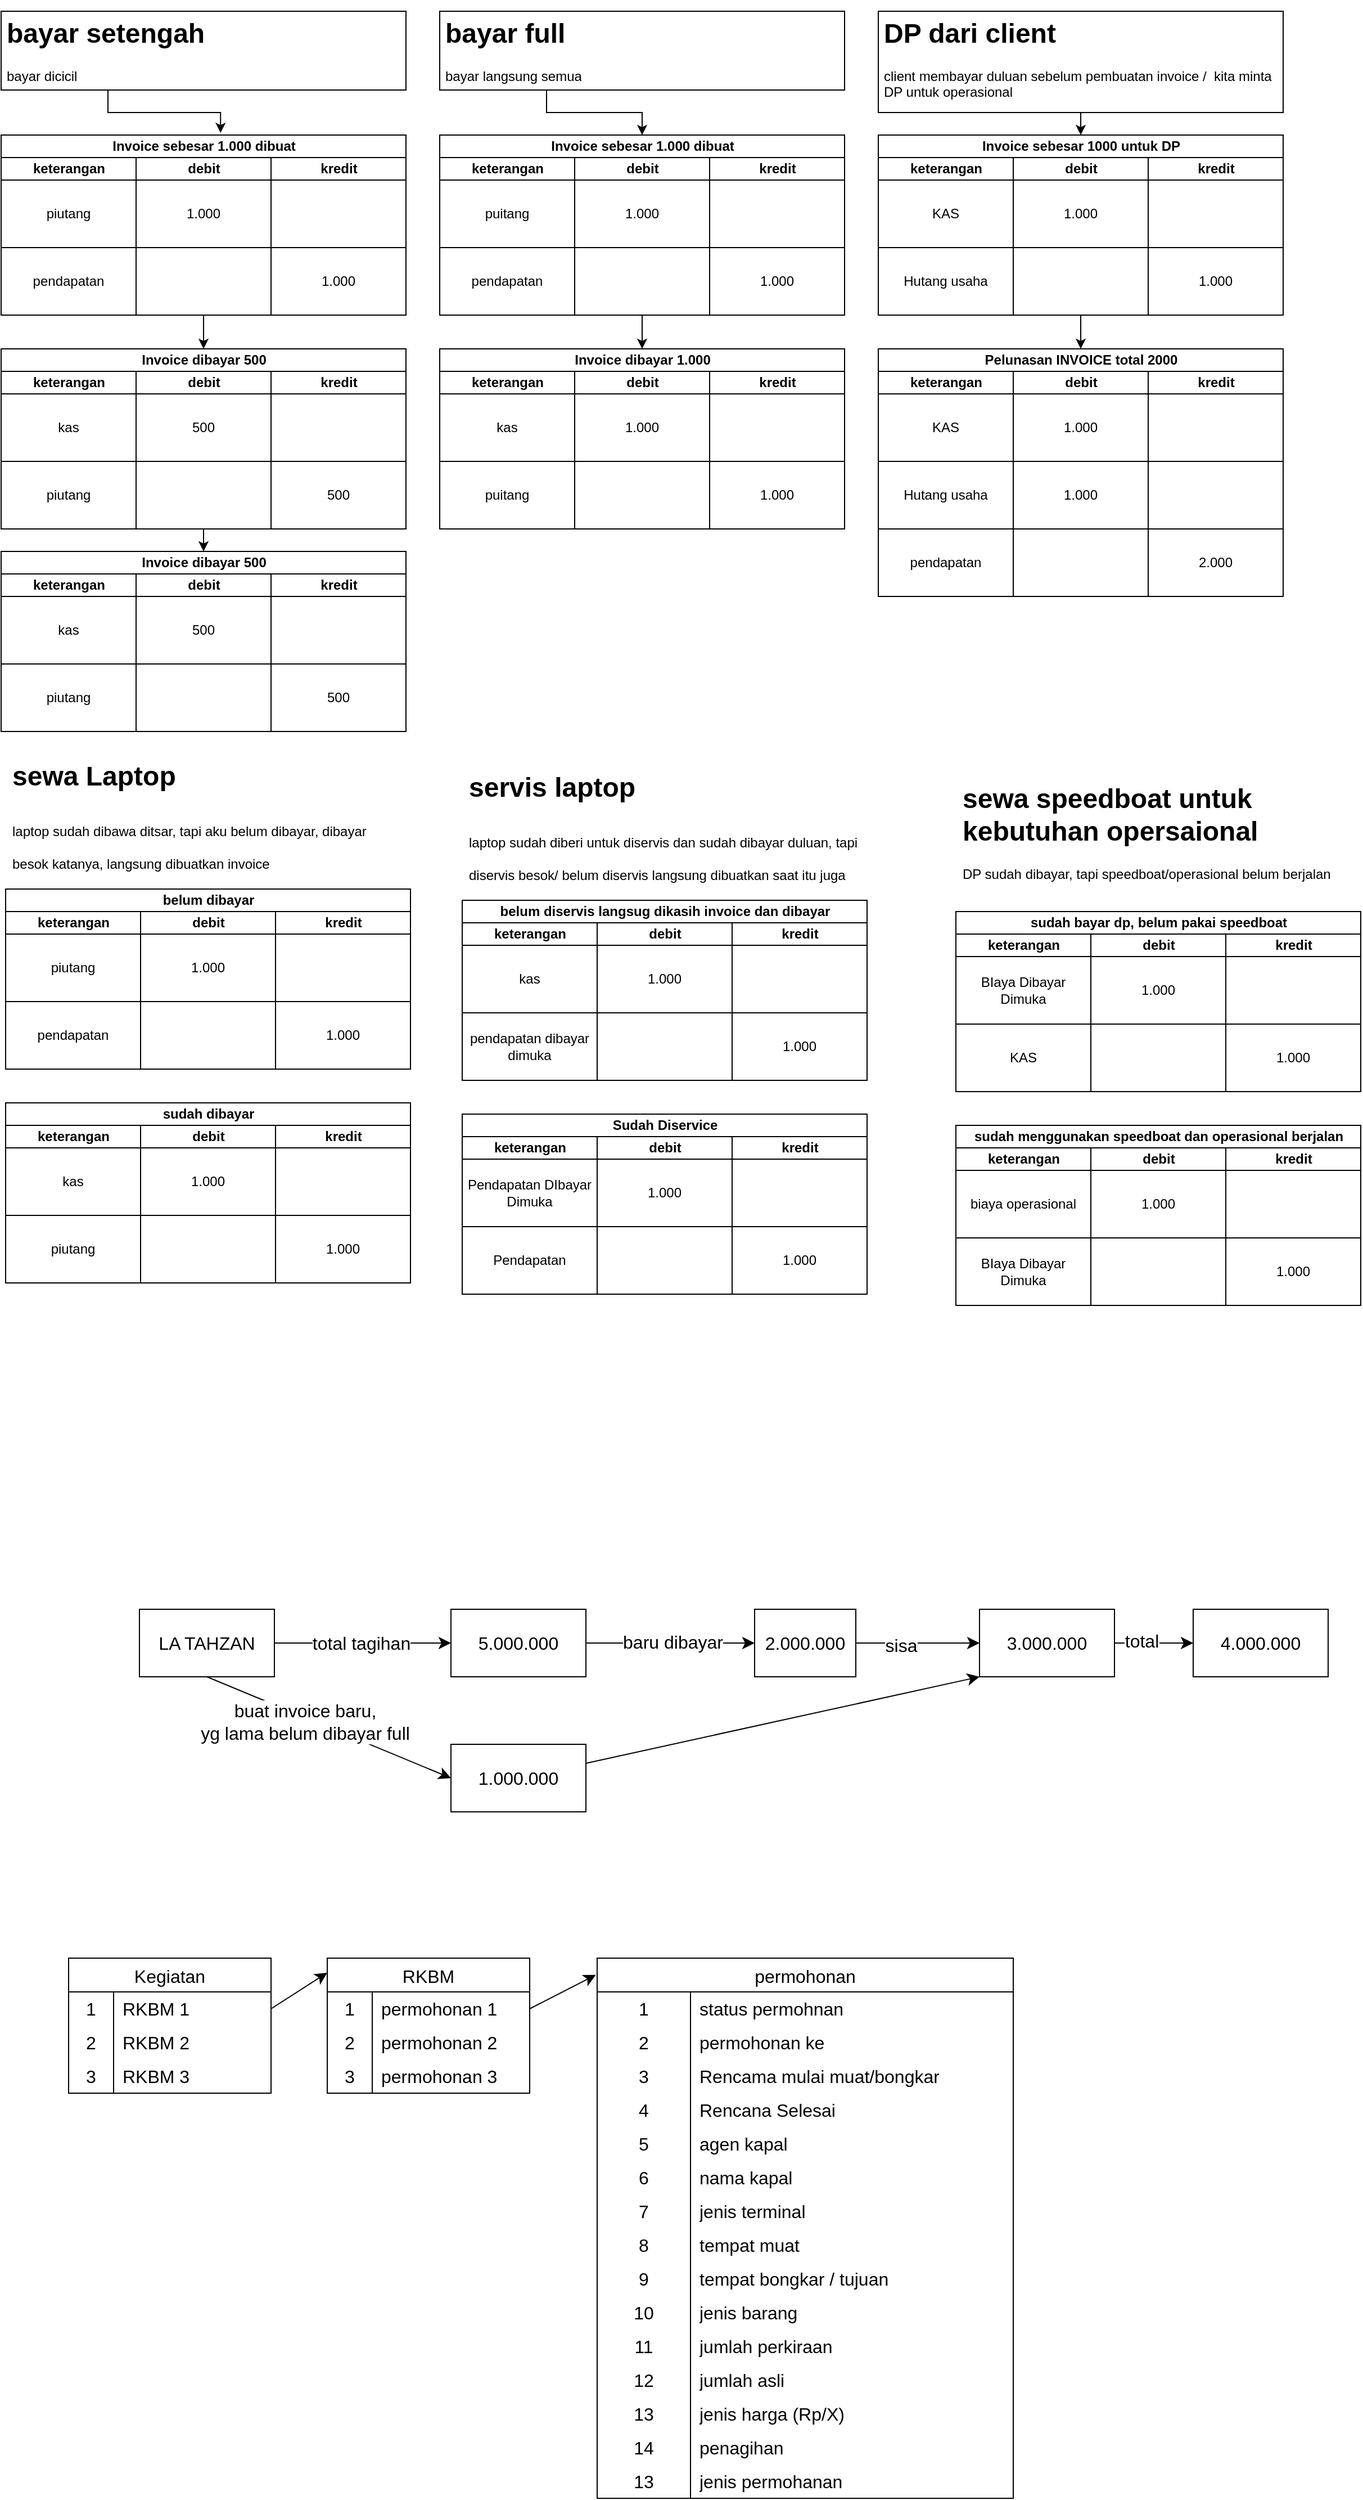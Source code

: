 <mxfile version="21.0.2" type="github">
  <diagram id="C5RBs43oDa-KdzZeNtuy" name="Page-1">
    <mxGraphModel dx="1434" dy="886" grid="1" gridSize="10" guides="1" tooltips="1" connect="1" arrows="1" fold="1" page="1" pageScale="1" pageWidth="827" pageHeight="1169" math="0" shadow="0">
      <root>
        <mxCell id="WIyWlLk6GJQsqaUBKTNV-0" />
        <mxCell id="WIyWlLk6GJQsqaUBKTNV-1" parent="WIyWlLk6GJQsqaUBKTNV-0" />
        <mxCell id="2MoQ2C0cXwXmk25jdBxl-92" value="" style="rounded=0;whiteSpace=wrap;html=1;" parent="WIyWlLk6GJQsqaUBKTNV-1" vertex="1">
          <mxGeometry x="610" y="20" width="360" height="70" as="geometry" />
        </mxCell>
        <mxCell id="2MoQ2C0cXwXmk25jdBxl-91" value="" style="rounded=0;whiteSpace=wrap;html=1;" parent="WIyWlLk6GJQsqaUBKTNV-1" vertex="1">
          <mxGeometry x="220" y="20" width="360" height="70" as="geometry" />
        </mxCell>
        <mxCell id="2MoQ2C0cXwXmk25jdBxl-3" value="Invoice sebesar 1.000 dibuat" style="swimlane;childLayout=stackLayout;resizeParent=1;resizeParentMax=0;startSize=20;html=1;" parent="WIyWlLk6GJQsqaUBKTNV-1" vertex="1">
          <mxGeometry x="220" y="130" width="360" height="160" as="geometry" />
        </mxCell>
        <mxCell id="2MoQ2C0cXwXmk25jdBxl-4" value="keterangan" style="swimlane;startSize=20;html=1;" parent="2MoQ2C0cXwXmk25jdBxl-3" vertex="1">
          <mxGeometry y="20" width="120" height="140" as="geometry" />
        </mxCell>
        <mxCell id="2MoQ2C0cXwXmk25jdBxl-11" value="pendapatan" style="rounded=0;whiteSpace=wrap;html=1;" parent="2MoQ2C0cXwXmk25jdBxl-4" vertex="1">
          <mxGeometry x="-4.547e-13" y="80" width="120" height="60" as="geometry" />
        </mxCell>
        <mxCell id="2MoQ2C0cXwXmk25jdBxl-5" value="debit" style="swimlane;startSize=20;html=1;" parent="2MoQ2C0cXwXmk25jdBxl-3" vertex="1">
          <mxGeometry x="120" y="20" width="120" height="140" as="geometry" />
        </mxCell>
        <mxCell id="2MoQ2C0cXwXmk25jdBxl-12" value="1.000" style="rounded=0;whiteSpace=wrap;html=1;" parent="2MoQ2C0cXwXmk25jdBxl-5" vertex="1">
          <mxGeometry x="-4.547e-13" y="20" width="120" height="60" as="geometry" />
        </mxCell>
        <mxCell id="2MoQ2C0cXwXmk25jdBxl-17" value="" style="rounded=0;whiteSpace=wrap;html=1;" parent="2MoQ2C0cXwXmk25jdBxl-5" vertex="1">
          <mxGeometry x="-4.547e-13" y="80" width="120" height="60" as="geometry" />
        </mxCell>
        <mxCell id="2MoQ2C0cXwXmk25jdBxl-6" value="kredit" style="swimlane;startSize=20;html=1;" parent="2MoQ2C0cXwXmk25jdBxl-3" vertex="1">
          <mxGeometry x="240" y="20" width="120" height="140" as="geometry" />
        </mxCell>
        <mxCell id="2MoQ2C0cXwXmk25jdBxl-15" value="1.000" style="rounded=0;whiteSpace=wrap;html=1;" parent="2MoQ2C0cXwXmk25jdBxl-6" vertex="1">
          <mxGeometry x="-4.547e-13" y="80" width="120" height="60" as="geometry" />
        </mxCell>
        <mxCell id="2MoQ2C0cXwXmk25jdBxl-16" value="" style="rounded=0;whiteSpace=wrap;html=1;" parent="2MoQ2C0cXwXmk25jdBxl-6" vertex="1">
          <mxGeometry x="-4.547e-13" y="20" width="120" height="60" as="geometry" />
        </mxCell>
        <mxCell id="2MoQ2C0cXwXmk25jdBxl-10" value="piutang" style="rounded=0;whiteSpace=wrap;html=1;" parent="WIyWlLk6GJQsqaUBKTNV-1" vertex="1">
          <mxGeometry x="220" y="170" width="120" height="60" as="geometry" />
        </mxCell>
        <mxCell id="2MoQ2C0cXwXmk25jdBxl-18" value="Invoice dibayar 1.000" style="swimlane;childLayout=stackLayout;resizeParent=1;resizeParentMax=0;startSize=20;html=1;" parent="WIyWlLk6GJQsqaUBKTNV-1" vertex="1">
          <mxGeometry x="610" y="320" width="360" height="160" as="geometry" />
        </mxCell>
        <mxCell id="2MoQ2C0cXwXmk25jdBxl-19" value="keterangan" style="swimlane;startSize=20;html=1;" parent="2MoQ2C0cXwXmk25jdBxl-18" vertex="1">
          <mxGeometry y="20" width="120" height="140" as="geometry" />
        </mxCell>
        <mxCell id="2MoQ2C0cXwXmk25jdBxl-20" value="puitang" style="rounded=0;whiteSpace=wrap;html=1;" parent="2MoQ2C0cXwXmk25jdBxl-19" vertex="1">
          <mxGeometry x="-4.547e-13" y="80" width="120" height="60" as="geometry" />
        </mxCell>
        <mxCell id="2MoQ2C0cXwXmk25jdBxl-27" value="kas" style="rounded=0;whiteSpace=wrap;html=1;" parent="2MoQ2C0cXwXmk25jdBxl-19" vertex="1">
          <mxGeometry x="-4.547e-13" y="20" width="120" height="60" as="geometry" />
        </mxCell>
        <mxCell id="2MoQ2C0cXwXmk25jdBxl-21" value="debit" style="swimlane;startSize=20;html=1;" parent="2MoQ2C0cXwXmk25jdBxl-18" vertex="1">
          <mxGeometry x="120" y="20" width="120" height="140" as="geometry" />
        </mxCell>
        <mxCell id="2MoQ2C0cXwXmk25jdBxl-22" value="1.000" style="rounded=0;whiteSpace=wrap;html=1;" parent="2MoQ2C0cXwXmk25jdBxl-21" vertex="1">
          <mxGeometry x="-4.547e-13" y="20" width="120" height="60" as="geometry" />
        </mxCell>
        <mxCell id="2MoQ2C0cXwXmk25jdBxl-23" value="" style="rounded=0;whiteSpace=wrap;html=1;" parent="2MoQ2C0cXwXmk25jdBxl-21" vertex="1">
          <mxGeometry x="-4.547e-13" y="80" width="120" height="60" as="geometry" />
        </mxCell>
        <mxCell id="2MoQ2C0cXwXmk25jdBxl-24" value="kredit" style="swimlane;startSize=20;html=1;" parent="2MoQ2C0cXwXmk25jdBxl-18" vertex="1">
          <mxGeometry x="240" y="20" width="120" height="140" as="geometry" />
        </mxCell>
        <mxCell id="2MoQ2C0cXwXmk25jdBxl-25" value="1.000" style="rounded=0;whiteSpace=wrap;html=1;" parent="2MoQ2C0cXwXmk25jdBxl-24" vertex="1">
          <mxGeometry x="-4.547e-13" y="80" width="120" height="60" as="geometry" />
        </mxCell>
        <mxCell id="2MoQ2C0cXwXmk25jdBxl-26" value="" style="rounded=0;whiteSpace=wrap;html=1;" parent="2MoQ2C0cXwXmk25jdBxl-24" vertex="1">
          <mxGeometry x="-4.547e-13" y="20" width="120" height="60" as="geometry" />
        </mxCell>
        <mxCell id="2MoQ2C0cXwXmk25jdBxl-53" value="Invoice dibayar 500" style="swimlane;childLayout=stackLayout;resizeParent=1;resizeParentMax=0;startSize=20;html=1;" parent="WIyWlLk6GJQsqaUBKTNV-1" vertex="1">
          <mxGeometry x="220" y="320" width="360" height="160" as="geometry" />
        </mxCell>
        <mxCell id="2MoQ2C0cXwXmk25jdBxl-54" value="keterangan" style="swimlane;startSize=20;html=1;" parent="2MoQ2C0cXwXmk25jdBxl-53" vertex="1">
          <mxGeometry y="20" width="120" height="140" as="geometry" />
        </mxCell>
        <mxCell id="2MoQ2C0cXwXmk25jdBxl-55" value="piutang" style="rounded=0;whiteSpace=wrap;html=1;" parent="2MoQ2C0cXwXmk25jdBxl-54" vertex="1">
          <mxGeometry x="-4.547e-13" y="80" width="120" height="60" as="geometry" />
        </mxCell>
        <mxCell id="2MoQ2C0cXwXmk25jdBxl-62" value="kas" style="rounded=0;whiteSpace=wrap;html=1;" parent="2MoQ2C0cXwXmk25jdBxl-54" vertex="1">
          <mxGeometry x="-4.547e-13" y="20" width="120" height="60" as="geometry" />
        </mxCell>
        <mxCell id="2MoQ2C0cXwXmk25jdBxl-56" value="debit" style="swimlane;startSize=20;html=1;" parent="2MoQ2C0cXwXmk25jdBxl-53" vertex="1">
          <mxGeometry x="120" y="20" width="120" height="140" as="geometry" />
        </mxCell>
        <mxCell id="2MoQ2C0cXwXmk25jdBxl-57" value="500" style="rounded=0;whiteSpace=wrap;html=1;" parent="2MoQ2C0cXwXmk25jdBxl-56" vertex="1">
          <mxGeometry x="-4.547e-13" y="20" width="120" height="60" as="geometry" />
        </mxCell>
        <mxCell id="2MoQ2C0cXwXmk25jdBxl-58" value="" style="rounded=0;whiteSpace=wrap;html=1;" parent="2MoQ2C0cXwXmk25jdBxl-56" vertex="1">
          <mxGeometry x="-4.547e-13" y="80" width="120" height="60" as="geometry" />
        </mxCell>
        <mxCell id="2MoQ2C0cXwXmk25jdBxl-59" value="kredit" style="swimlane;startSize=20;html=1;" parent="2MoQ2C0cXwXmk25jdBxl-53" vertex="1">
          <mxGeometry x="240" y="20" width="120" height="140" as="geometry" />
        </mxCell>
        <mxCell id="2MoQ2C0cXwXmk25jdBxl-60" value="500" style="rounded=0;whiteSpace=wrap;html=1;" parent="2MoQ2C0cXwXmk25jdBxl-59" vertex="1">
          <mxGeometry x="-4.547e-13" y="80" width="120" height="60" as="geometry" />
        </mxCell>
        <mxCell id="2MoQ2C0cXwXmk25jdBxl-61" value="" style="rounded=0;whiteSpace=wrap;html=1;" parent="2MoQ2C0cXwXmk25jdBxl-59" vertex="1">
          <mxGeometry x="-4.547e-13" y="20" width="120" height="60" as="geometry" />
        </mxCell>
        <mxCell id="2MoQ2C0cXwXmk25jdBxl-63" style="edgeStyle=orthogonalEdgeStyle;rounded=0;orthogonalLoop=1;jettySize=auto;html=1;exitX=0.5;exitY=1;exitDx=0;exitDy=0;entryX=0.5;entryY=0;entryDx=0;entryDy=0;" parent="WIyWlLk6GJQsqaUBKTNV-1" source="2MoQ2C0cXwXmk25jdBxl-17" target="2MoQ2C0cXwXmk25jdBxl-53" edge="1">
          <mxGeometry relative="1" as="geometry" />
        </mxCell>
        <mxCell id="2MoQ2C0cXwXmk25jdBxl-64" value="Invoice dibayar 500" style="swimlane;childLayout=stackLayout;resizeParent=1;resizeParentMax=0;startSize=20;html=1;" parent="WIyWlLk6GJQsqaUBKTNV-1" vertex="1">
          <mxGeometry x="220" y="500" width="360" height="160" as="geometry" />
        </mxCell>
        <mxCell id="2MoQ2C0cXwXmk25jdBxl-65" value="keterangan" style="swimlane;startSize=20;html=1;" parent="2MoQ2C0cXwXmk25jdBxl-64" vertex="1">
          <mxGeometry y="20" width="120" height="140" as="geometry" />
        </mxCell>
        <mxCell id="2MoQ2C0cXwXmk25jdBxl-66" value="piutang" style="rounded=0;whiteSpace=wrap;html=1;" parent="2MoQ2C0cXwXmk25jdBxl-65" vertex="1">
          <mxGeometry x="-4.547e-13" y="80" width="120" height="60" as="geometry" />
        </mxCell>
        <mxCell id="2MoQ2C0cXwXmk25jdBxl-67" value="kas" style="rounded=0;whiteSpace=wrap;html=1;" parent="2MoQ2C0cXwXmk25jdBxl-65" vertex="1">
          <mxGeometry x="-4.547e-13" y="20" width="120" height="60" as="geometry" />
        </mxCell>
        <mxCell id="2MoQ2C0cXwXmk25jdBxl-68" value="debit" style="swimlane;startSize=20;html=1;" parent="2MoQ2C0cXwXmk25jdBxl-64" vertex="1">
          <mxGeometry x="120" y="20" width="120" height="140" as="geometry" />
        </mxCell>
        <mxCell id="2MoQ2C0cXwXmk25jdBxl-69" value="500" style="rounded=0;whiteSpace=wrap;html=1;" parent="2MoQ2C0cXwXmk25jdBxl-68" vertex="1">
          <mxGeometry x="-4.547e-13" y="20" width="120" height="60" as="geometry" />
        </mxCell>
        <mxCell id="2MoQ2C0cXwXmk25jdBxl-70" value="" style="rounded=0;whiteSpace=wrap;html=1;" parent="2MoQ2C0cXwXmk25jdBxl-68" vertex="1">
          <mxGeometry x="-4.547e-13" y="80" width="120" height="60" as="geometry" />
        </mxCell>
        <mxCell id="2MoQ2C0cXwXmk25jdBxl-71" value="kredit" style="swimlane;startSize=20;html=1;" parent="2MoQ2C0cXwXmk25jdBxl-64" vertex="1">
          <mxGeometry x="240" y="20" width="120" height="140" as="geometry" />
        </mxCell>
        <mxCell id="2MoQ2C0cXwXmk25jdBxl-72" value="500" style="rounded=0;whiteSpace=wrap;html=1;" parent="2MoQ2C0cXwXmk25jdBxl-71" vertex="1">
          <mxGeometry x="-4.547e-13" y="80" width="120" height="60" as="geometry" />
        </mxCell>
        <mxCell id="2MoQ2C0cXwXmk25jdBxl-73" value="" style="rounded=0;whiteSpace=wrap;html=1;" parent="2MoQ2C0cXwXmk25jdBxl-71" vertex="1">
          <mxGeometry x="-4.547e-13" y="20" width="120" height="60" as="geometry" />
        </mxCell>
        <mxCell id="2MoQ2C0cXwXmk25jdBxl-74" style="edgeStyle=orthogonalEdgeStyle;rounded=0;orthogonalLoop=1;jettySize=auto;html=1;exitX=0.5;exitY=1;exitDx=0;exitDy=0;entryX=0.5;entryY=0;entryDx=0;entryDy=0;" parent="WIyWlLk6GJQsqaUBKTNV-1" source="2MoQ2C0cXwXmk25jdBxl-58" target="2MoQ2C0cXwXmk25jdBxl-64" edge="1">
          <mxGeometry relative="1" as="geometry" />
        </mxCell>
        <mxCell id="2MoQ2C0cXwXmk25jdBxl-75" value="Invoice sebesar 1.000 dibuat" style="swimlane;childLayout=stackLayout;resizeParent=1;resizeParentMax=0;startSize=20;html=1;" parent="WIyWlLk6GJQsqaUBKTNV-1" vertex="1">
          <mxGeometry x="610" y="130" width="360" height="160" as="geometry" />
        </mxCell>
        <mxCell id="2MoQ2C0cXwXmk25jdBxl-76" value="keterangan" style="swimlane;startSize=20;html=1;" parent="2MoQ2C0cXwXmk25jdBxl-75" vertex="1">
          <mxGeometry y="20" width="120" height="140" as="geometry" />
        </mxCell>
        <mxCell id="2MoQ2C0cXwXmk25jdBxl-77" value="pendapatan" style="rounded=0;whiteSpace=wrap;html=1;" parent="2MoQ2C0cXwXmk25jdBxl-76" vertex="1">
          <mxGeometry x="-4.547e-13" y="80" width="120" height="60" as="geometry" />
        </mxCell>
        <mxCell id="2MoQ2C0cXwXmk25jdBxl-84" value="puitang" style="rounded=0;whiteSpace=wrap;html=1;" parent="2MoQ2C0cXwXmk25jdBxl-76" vertex="1">
          <mxGeometry x="-4.547e-13" y="20" width="120" height="60" as="geometry" />
        </mxCell>
        <mxCell id="2MoQ2C0cXwXmk25jdBxl-78" value="debit" style="swimlane;startSize=20;html=1;" parent="2MoQ2C0cXwXmk25jdBxl-75" vertex="1">
          <mxGeometry x="120" y="20" width="120" height="140" as="geometry" />
        </mxCell>
        <mxCell id="2MoQ2C0cXwXmk25jdBxl-79" value="1.000" style="rounded=0;whiteSpace=wrap;html=1;" parent="2MoQ2C0cXwXmk25jdBxl-78" vertex="1">
          <mxGeometry x="-4.547e-13" y="20" width="120" height="60" as="geometry" />
        </mxCell>
        <mxCell id="2MoQ2C0cXwXmk25jdBxl-80" value="" style="rounded=0;whiteSpace=wrap;html=1;" parent="2MoQ2C0cXwXmk25jdBxl-78" vertex="1">
          <mxGeometry x="-4.547e-13" y="80" width="120" height="60" as="geometry" />
        </mxCell>
        <mxCell id="2MoQ2C0cXwXmk25jdBxl-81" value="kredit" style="swimlane;startSize=20;html=1;" parent="2MoQ2C0cXwXmk25jdBxl-75" vertex="1">
          <mxGeometry x="240" y="20" width="120" height="140" as="geometry" />
        </mxCell>
        <mxCell id="2MoQ2C0cXwXmk25jdBxl-82" value="1.000" style="rounded=0;whiteSpace=wrap;html=1;" parent="2MoQ2C0cXwXmk25jdBxl-81" vertex="1">
          <mxGeometry x="-4.547e-13" y="80" width="120" height="60" as="geometry" />
        </mxCell>
        <mxCell id="2MoQ2C0cXwXmk25jdBxl-83" value="" style="rounded=0;whiteSpace=wrap;html=1;" parent="2MoQ2C0cXwXmk25jdBxl-81" vertex="1">
          <mxGeometry x="-4.547e-13" y="20" width="120" height="60" as="geometry" />
        </mxCell>
        <mxCell id="2MoQ2C0cXwXmk25jdBxl-85" style="edgeStyle=orthogonalEdgeStyle;rounded=0;orthogonalLoop=1;jettySize=auto;html=1;exitX=0.5;exitY=1;exitDx=0;exitDy=0;entryX=0.5;entryY=0;entryDx=0;entryDy=0;" parent="WIyWlLk6GJQsqaUBKTNV-1" source="2MoQ2C0cXwXmk25jdBxl-78" target="2MoQ2C0cXwXmk25jdBxl-18" edge="1">
          <mxGeometry relative="1" as="geometry" />
        </mxCell>
        <mxCell id="2MoQ2C0cXwXmk25jdBxl-88" style="edgeStyle=orthogonalEdgeStyle;rounded=0;orthogonalLoop=1;jettySize=auto;html=1;exitX=0.5;exitY=1;exitDx=0;exitDy=0;entryX=0.542;entryY=-0.012;entryDx=0;entryDy=0;entryPerimeter=0;" parent="WIyWlLk6GJQsqaUBKTNV-1" source="2MoQ2C0cXwXmk25jdBxl-86" target="2MoQ2C0cXwXmk25jdBxl-3" edge="1">
          <mxGeometry relative="1" as="geometry" />
        </mxCell>
        <mxCell id="2MoQ2C0cXwXmk25jdBxl-86" value="&lt;h1&gt;bayar setengah&lt;/h1&gt;&lt;p&gt;bayar dicicil&lt;/p&gt;" style="text;html=1;strokeColor=none;fillColor=none;spacing=5;spacingTop=-20;whiteSpace=wrap;overflow=hidden;rounded=0;" parent="WIyWlLk6GJQsqaUBKTNV-1" vertex="1">
          <mxGeometry x="220" y="20" width="190" height="70" as="geometry" />
        </mxCell>
        <mxCell id="2MoQ2C0cXwXmk25jdBxl-90" style="edgeStyle=orthogonalEdgeStyle;rounded=0;orthogonalLoop=1;jettySize=auto;html=1;exitX=0.5;exitY=1;exitDx=0;exitDy=0;entryX=0.5;entryY=0;entryDx=0;entryDy=0;" parent="WIyWlLk6GJQsqaUBKTNV-1" source="2MoQ2C0cXwXmk25jdBxl-89" target="2MoQ2C0cXwXmk25jdBxl-75" edge="1">
          <mxGeometry relative="1" as="geometry" />
        </mxCell>
        <mxCell id="2MoQ2C0cXwXmk25jdBxl-89" value="&lt;h1&gt;bayar full&lt;/h1&gt;&lt;p&gt;bayar langsung semua&lt;/p&gt;" style="text;html=1;strokeColor=none;fillColor=none;spacing=5;spacingTop=-20;whiteSpace=wrap;overflow=hidden;rounded=0;" parent="WIyWlLk6GJQsqaUBKTNV-1" vertex="1">
          <mxGeometry x="610" y="20" width="190" height="70" as="geometry" />
        </mxCell>
        <mxCell id="nfKiZLi6P8qtk1P5oRgc-1" value="" style="rounded=0;whiteSpace=wrap;html=1;" parent="WIyWlLk6GJQsqaUBKTNV-1" vertex="1">
          <mxGeometry x="1000" y="20" width="360" height="90" as="geometry" />
        </mxCell>
        <mxCell id="nfKiZLi6P8qtk1P5oRgc-14" style="edgeStyle=orthogonalEdgeStyle;rounded=0;orthogonalLoop=1;jettySize=auto;html=1;exitX=0.5;exitY=1;exitDx=0;exitDy=0;entryX=0.5;entryY=0;entryDx=0;entryDy=0;" parent="WIyWlLk6GJQsqaUBKTNV-1" source="nfKiZLi6P8qtk1P5oRgc-2" target="nfKiZLi6P8qtk1P5oRgc-3" edge="1">
          <mxGeometry relative="1" as="geometry" />
        </mxCell>
        <mxCell id="nfKiZLi6P8qtk1P5oRgc-2" value="&lt;h1&gt;DP dari client&lt;/h1&gt;&lt;p&gt;client membayar duluan sebelum pembuatan invoice /&amp;nbsp; kita minta DP untuk operasional&lt;/p&gt;" style="text;html=1;strokeColor=none;fillColor=none;spacing=5;spacingTop=-20;whiteSpace=wrap;overflow=hidden;rounded=0;" parent="WIyWlLk6GJQsqaUBKTNV-1" vertex="1">
          <mxGeometry x="1000" y="20" width="360" height="90" as="geometry" />
        </mxCell>
        <mxCell id="nfKiZLi6P8qtk1P5oRgc-3" value="Invoice sebesar 1000 untuk DP" style="swimlane;childLayout=stackLayout;resizeParent=1;resizeParentMax=0;startSize=20;html=1;" parent="WIyWlLk6GJQsqaUBKTNV-1" vertex="1">
          <mxGeometry x="1000" y="130" width="360" height="160" as="geometry" />
        </mxCell>
        <mxCell id="nfKiZLi6P8qtk1P5oRgc-4" value="keterangan" style="swimlane;startSize=20;html=1;" parent="nfKiZLi6P8qtk1P5oRgc-3" vertex="1">
          <mxGeometry y="20" width="120" height="140" as="geometry" />
        </mxCell>
        <mxCell id="nfKiZLi6P8qtk1P5oRgc-5" value="Hutang usaha" style="rounded=0;whiteSpace=wrap;html=1;" parent="nfKiZLi6P8qtk1P5oRgc-4" vertex="1">
          <mxGeometry x="-4.547e-13" y="80" width="120" height="60" as="geometry" />
        </mxCell>
        <mxCell id="nfKiZLi6P8qtk1P5oRgc-6" value="KAS" style="rounded=0;whiteSpace=wrap;html=1;" parent="nfKiZLi6P8qtk1P5oRgc-4" vertex="1">
          <mxGeometry x="-4.547e-13" y="20" width="120" height="60" as="geometry" />
        </mxCell>
        <mxCell id="nfKiZLi6P8qtk1P5oRgc-7" value="debit" style="swimlane;startSize=20;html=1;" parent="nfKiZLi6P8qtk1P5oRgc-3" vertex="1">
          <mxGeometry x="120" y="20" width="120" height="140" as="geometry" />
        </mxCell>
        <mxCell id="nfKiZLi6P8qtk1P5oRgc-8" value="1.000" style="rounded=0;whiteSpace=wrap;html=1;" parent="nfKiZLi6P8qtk1P5oRgc-7" vertex="1">
          <mxGeometry x="-4.547e-13" y="20" width="120" height="60" as="geometry" />
        </mxCell>
        <mxCell id="nfKiZLi6P8qtk1P5oRgc-9" value="" style="rounded=0;whiteSpace=wrap;html=1;" parent="nfKiZLi6P8qtk1P5oRgc-7" vertex="1">
          <mxGeometry x="-4.547e-13" y="80" width="120" height="60" as="geometry" />
        </mxCell>
        <mxCell id="nfKiZLi6P8qtk1P5oRgc-10" value="kredit" style="swimlane;startSize=20;html=1;" parent="nfKiZLi6P8qtk1P5oRgc-3" vertex="1">
          <mxGeometry x="240" y="20" width="120" height="140" as="geometry" />
        </mxCell>
        <mxCell id="nfKiZLi6P8qtk1P5oRgc-11" value="1.000" style="rounded=0;whiteSpace=wrap;html=1;" parent="nfKiZLi6P8qtk1P5oRgc-10" vertex="1">
          <mxGeometry x="-4.547e-13" y="80" width="120" height="60" as="geometry" />
        </mxCell>
        <mxCell id="nfKiZLi6P8qtk1P5oRgc-12" value="" style="rounded=0;whiteSpace=wrap;html=1;" parent="nfKiZLi6P8qtk1P5oRgc-10" vertex="1">
          <mxGeometry x="-4.547e-13" y="20" width="120" height="60" as="geometry" />
        </mxCell>
        <mxCell id="nfKiZLi6P8qtk1P5oRgc-15" value="Pelunasan INVOICE total 2000" style="swimlane;childLayout=stackLayout;resizeParent=1;resizeParentMax=0;startSize=20;html=1;" parent="WIyWlLk6GJQsqaUBKTNV-1" vertex="1">
          <mxGeometry x="1000" y="320" width="360" height="160" as="geometry" />
        </mxCell>
        <mxCell id="nfKiZLi6P8qtk1P5oRgc-16" value="keterangan" style="swimlane;startSize=20;html=1;" parent="nfKiZLi6P8qtk1P5oRgc-15" vertex="1">
          <mxGeometry y="20" width="120" height="140" as="geometry" />
        </mxCell>
        <mxCell id="nfKiZLi6P8qtk1P5oRgc-17" value="Hutang usaha" style="rounded=0;whiteSpace=wrap;html=1;" parent="nfKiZLi6P8qtk1P5oRgc-16" vertex="1">
          <mxGeometry x="-4.547e-13" y="80" width="120" height="60" as="geometry" />
        </mxCell>
        <mxCell id="nfKiZLi6P8qtk1P5oRgc-18" value="KAS" style="rounded=0;whiteSpace=wrap;html=1;" parent="nfKiZLi6P8qtk1P5oRgc-16" vertex="1">
          <mxGeometry x="-4.547e-13" y="20" width="120" height="60" as="geometry" />
        </mxCell>
        <mxCell id="nfKiZLi6P8qtk1P5oRgc-19" value="debit" style="swimlane;startSize=20;html=1;" parent="nfKiZLi6P8qtk1P5oRgc-15" vertex="1">
          <mxGeometry x="120" y="20" width="120" height="140" as="geometry" />
        </mxCell>
        <mxCell id="nfKiZLi6P8qtk1P5oRgc-20" value="1.000" style="rounded=0;whiteSpace=wrap;html=1;" parent="nfKiZLi6P8qtk1P5oRgc-19" vertex="1">
          <mxGeometry x="-4.547e-13" y="20" width="120" height="60" as="geometry" />
        </mxCell>
        <mxCell id="nfKiZLi6P8qtk1P5oRgc-21" value="1.000" style="rounded=0;whiteSpace=wrap;html=1;" parent="nfKiZLi6P8qtk1P5oRgc-19" vertex="1">
          <mxGeometry x="-4.547e-13" y="80" width="120" height="60" as="geometry" />
        </mxCell>
        <mxCell id="nfKiZLi6P8qtk1P5oRgc-22" value="kredit" style="swimlane;startSize=20;html=1;" parent="nfKiZLi6P8qtk1P5oRgc-15" vertex="1">
          <mxGeometry x="240" y="20" width="120" height="140" as="geometry" />
        </mxCell>
        <mxCell id="nfKiZLi6P8qtk1P5oRgc-23" value="" style="rounded=0;whiteSpace=wrap;html=1;" parent="nfKiZLi6P8qtk1P5oRgc-22" vertex="1">
          <mxGeometry x="-4.547e-13" y="80" width="120" height="60" as="geometry" />
        </mxCell>
        <mxCell id="nfKiZLi6P8qtk1P5oRgc-24" value="" style="rounded=0;whiteSpace=wrap;html=1;" parent="nfKiZLi6P8qtk1P5oRgc-22" vertex="1">
          <mxGeometry x="-4.547e-13" y="20" width="120" height="60" as="geometry" />
        </mxCell>
        <mxCell id="nfKiZLi6P8qtk1P5oRgc-25" style="edgeStyle=orthogonalEdgeStyle;rounded=0;orthogonalLoop=1;jettySize=auto;html=1;exitX=0.5;exitY=1;exitDx=0;exitDy=0;entryX=0.5;entryY=0;entryDx=0;entryDy=0;" parent="WIyWlLk6GJQsqaUBKTNV-1" source="nfKiZLi6P8qtk1P5oRgc-9" target="nfKiZLi6P8qtk1P5oRgc-15" edge="1">
          <mxGeometry relative="1" as="geometry" />
        </mxCell>
        <mxCell id="nfKiZLi6P8qtk1P5oRgc-26" value="pendapatan" style="rounded=0;whiteSpace=wrap;html=1;" parent="WIyWlLk6GJQsqaUBKTNV-1" vertex="1">
          <mxGeometry x="1000.0" y="480" width="120" height="60" as="geometry" />
        </mxCell>
        <mxCell id="nfKiZLi6P8qtk1P5oRgc-27" value="" style="rounded=0;whiteSpace=wrap;html=1;" parent="WIyWlLk6GJQsqaUBKTNV-1" vertex="1">
          <mxGeometry x="1120.0" y="480" width="120" height="60" as="geometry" />
        </mxCell>
        <mxCell id="nfKiZLi6P8qtk1P5oRgc-28" value="2.000" style="rounded=0;whiteSpace=wrap;html=1;" parent="WIyWlLk6GJQsqaUBKTNV-1" vertex="1">
          <mxGeometry x="1240.0" y="480" width="120" height="60" as="geometry" />
        </mxCell>
        <mxCell id="nfKiZLi6P8qtk1P5oRgc-39" value="&lt;h1&gt;&lt;span style=&quot;background-color: initial;&quot;&gt;sewa Laptop&lt;/span&gt;&lt;/h1&gt;&lt;h1&gt;&lt;span style=&quot;background-color: initial; font-size: 12px; font-weight: normal;&quot;&gt;laptop sudah dibawa ditsar, tapi aku belum dibayar, dibayar besok katanya, langsung dibuatkan invoice&lt;/span&gt;&lt;br&gt;&lt;/h1&gt;" style="text;html=1;strokeColor=none;fillColor=none;spacing=5;spacingTop=-20;whiteSpace=wrap;overflow=hidden;rounded=0;" parent="WIyWlLk6GJQsqaUBKTNV-1" vertex="1">
          <mxGeometry x="225" y="680" width="356" height="120" as="geometry" />
        </mxCell>
        <mxCell id="nfKiZLi6P8qtk1P5oRgc-41" value="belum dibayar" style="swimlane;childLayout=stackLayout;resizeParent=1;resizeParentMax=0;startSize=20;html=1;" parent="WIyWlLk6GJQsqaUBKTNV-1" vertex="1">
          <mxGeometry x="224" y="800" width="360" height="160" as="geometry" />
        </mxCell>
        <mxCell id="nfKiZLi6P8qtk1P5oRgc-42" value="keterangan" style="swimlane;startSize=20;html=1;" parent="nfKiZLi6P8qtk1P5oRgc-41" vertex="1">
          <mxGeometry y="20" width="120" height="140" as="geometry" />
        </mxCell>
        <mxCell id="nfKiZLi6P8qtk1P5oRgc-43" value="pendapatan" style="rounded=0;whiteSpace=wrap;html=1;" parent="nfKiZLi6P8qtk1P5oRgc-42" vertex="1">
          <mxGeometry x="-4.547e-13" y="80" width="120" height="60" as="geometry" />
        </mxCell>
        <mxCell id="nfKiZLi6P8qtk1P5oRgc-51" value="piutang" style="rounded=0;whiteSpace=wrap;html=1;" parent="nfKiZLi6P8qtk1P5oRgc-42" vertex="1">
          <mxGeometry x="-4.547e-13" y="20" width="120" height="60" as="geometry" />
        </mxCell>
        <mxCell id="nfKiZLi6P8qtk1P5oRgc-44" value="debit" style="swimlane;startSize=20;html=1;" parent="nfKiZLi6P8qtk1P5oRgc-41" vertex="1">
          <mxGeometry x="120" y="20" width="120" height="140" as="geometry" />
        </mxCell>
        <mxCell id="nfKiZLi6P8qtk1P5oRgc-45" value="1.000" style="rounded=0;whiteSpace=wrap;html=1;" parent="nfKiZLi6P8qtk1P5oRgc-44" vertex="1">
          <mxGeometry x="-4.547e-13" y="20" width="120" height="60" as="geometry" />
        </mxCell>
        <mxCell id="nfKiZLi6P8qtk1P5oRgc-46" value="" style="rounded=0;whiteSpace=wrap;html=1;" parent="nfKiZLi6P8qtk1P5oRgc-44" vertex="1">
          <mxGeometry x="-4.547e-13" y="80" width="120" height="60" as="geometry" />
        </mxCell>
        <mxCell id="nfKiZLi6P8qtk1P5oRgc-47" value="kredit" style="swimlane;startSize=20;html=1;" parent="nfKiZLi6P8qtk1P5oRgc-41" vertex="1">
          <mxGeometry x="240" y="20" width="120" height="140" as="geometry" />
        </mxCell>
        <mxCell id="nfKiZLi6P8qtk1P5oRgc-48" value="1.000" style="rounded=0;whiteSpace=wrap;html=1;" parent="nfKiZLi6P8qtk1P5oRgc-47" vertex="1">
          <mxGeometry x="-4.547e-13" y="80" width="120" height="60" as="geometry" />
        </mxCell>
        <mxCell id="nfKiZLi6P8qtk1P5oRgc-49" value="" style="rounded=0;whiteSpace=wrap;html=1;" parent="nfKiZLi6P8qtk1P5oRgc-47" vertex="1">
          <mxGeometry x="-4.547e-13" y="20" width="120" height="60" as="geometry" />
        </mxCell>
        <mxCell id="nfKiZLi6P8qtk1P5oRgc-50" value="piutang" style="rounded=0;whiteSpace=wrap;html=1;" parent="WIyWlLk6GJQsqaUBKTNV-1" vertex="1">
          <mxGeometry x="220" y="170" width="120" height="60" as="geometry" />
        </mxCell>
        <mxCell id="nfKiZLi6P8qtk1P5oRgc-52" value="sudah dibayar" style="swimlane;childLayout=stackLayout;resizeParent=1;resizeParentMax=0;startSize=20;html=1;" parent="WIyWlLk6GJQsqaUBKTNV-1" vertex="1">
          <mxGeometry x="224" y="990" width="360" height="160" as="geometry" />
        </mxCell>
        <mxCell id="nfKiZLi6P8qtk1P5oRgc-53" value="keterangan" style="swimlane;startSize=20;html=1;" parent="nfKiZLi6P8qtk1P5oRgc-52" vertex="1">
          <mxGeometry y="20" width="120" height="140" as="geometry" />
        </mxCell>
        <mxCell id="nfKiZLi6P8qtk1P5oRgc-54" value="piutang" style="rounded=0;whiteSpace=wrap;html=1;" parent="nfKiZLi6P8qtk1P5oRgc-53" vertex="1">
          <mxGeometry x="-4.547e-13" y="80" width="120" height="60" as="geometry" />
        </mxCell>
        <mxCell id="nfKiZLi6P8qtk1P5oRgc-55" value="kas" style="rounded=0;whiteSpace=wrap;html=1;" parent="nfKiZLi6P8qtk1P5oRgc-53" vertex="1">
          <mxGeometry x="-4.547e-13" y="20" width="120" height="60" as="geometry" />
        </mxCell>
        <mxCell id="nfKiZLi6P8qtk1P5oRgc-56" value="debit" style="swimlane;startSize=20;html=1;" parent="nfKiZLi6P8qtk1P5oRgc-52" vertex="1">
          <mxGeometry x="120" y="20" width="120" height="140" as="geometry" />
        </mxCell>
        <mxCell id="nfKiZLi6P8qtk1P5oRgc-57" value="1.000" style="rounded=0;whiteSpace=wrap;html=1;" parent="nfKiZLi6P8qtk1P5oRgc-56" vertex="1">
          <mxGeometry x="-4.547e-13" y="20" width="120" height="60" as="geometry" />
        </mxCell>
        <mxCell id="nfKiZLi6P8qtk1P5oRgc-58" value="" style="rounded=0;whiteSpace=wrap;html=1;" parent="nfKiZLi6P8qtk1P5oRgc-56" vertex="1">
          <mxGeometry x="-4.547e-13" y="80" width="120" height="60" as="geometry" />
        </mxCell>
        <mxCell id="nfKiZLi6P8qtk1P5oRgc-59" value="kredit" style="swimlane;startSize=20;html=1;" parent="nfKiZLi6P8qtk1P5oRgc-52" vertex="1">
          <mxGeometry x="240" y="20" width="120" height="140" as="geometry" />
        </mxCell>
        <mxCell id="nfKiZLi6P8qtk1P5oRgc-60" value="1.000" style="rounded=0;whiteSpace=wrap;html=1;" parent="nfKiZLi6P8qtk1P5oRgc-59" vertex="1">
          <mxGeometry x="-4.547e-13" y="80" width="120" height="60" as="geometry" />
        </mxCell>
        <mxCell id="nfKiZLi6P8qtk1P5oRgc-61" value="" style="rounded=0;whiteSpace=wrap;html=1;" parent="nfKiZLi6P8qtk1P5oRgc-59" vertex="1">
          <mxGeometry x="-4.547e-13" y="20" width="120" height="60" as="geometry" />
        </mxCell>
        <mxCell id="nfKiZLi6P8qtk1P5oRgc-62" value="&lt;h1&gt;&lt;span style=&quot;background-color: initial;&quot;&gt;servis laptop&lt;/span&gt;&lt;/h1&gt;&lt;h1&gt;&lt;span style=&quot;background-color: initial; font-size: 12px; font-weight: normal;&quot;&gt;laptop sudah diberi untuk diservis dan sudah dibayar duluan, tapi diservis besok/ belum diservis langsung dibuatkan saat itu juga&lt;/span&gt;&lt;br&gt;&lt;/h1&gt;" style="text;html=1;strokeColor=none;fillColor=none;spacing=5;spacingTop=-20;whiteSpace=wrap;overflow=hidden;rounded=0;" parent="WIyWlLk6GJQsqaUBKTNV-1" vertex="1">
          <mxGeometry x="631" y="690" width="356" height="120" as="geometry" />
        </mxCell>
        <mxCell id="nfKiZLi6P8qtk1P5oRgc-63" value="belum diservis langsug dikasih invoice dan dibayar" style="swimlane;childLayout=stackLayout;resizeParent=1;resizeParentMax=0;startSize=20;html=1;" parent="WIyWlLk6GJQsqaUBKTNV-1" vertex="1">
          <mxGeometry x="630" y="810" width="360" height="160" as="geometry" />
        </mxCell>
        <mxCell id="nfKiZLi6P8qtk1P5oRgc-64" value="keterangan" style="swimlane;startSize=20;html=1;" parent="nfKiZLi6P8qtk1P5oRgc-63" vertex="1">
          <mxGeometry y="20" width="120" height="140" as="geometry" />
        </mxCell>
        <mxCell id="nfKiZLi6P8qtk1P5oRgc-65" value="pendapatan dibayar dimuka" style="rounded=0;whiteSpace=wrap;html=1;" parent="nfKiZLi6P8qtk1P5oRgc-64" vertex="1">
          <mxGeometry x="-4.547e-13" y="80" width="120" height="60" as="geometry" />
        </mxCell>
        <mxCell id="nfKiZLi6P8qtk1P5oRgc-66" value="kas" style="rounded=0;whiteSpace=wrap;html=1;" parent="nfKiZLi6P8qtk1P5oRgc-64" vertex="1">
          <mxGeometry x="-4.547e-13" y="20" width="120" height="60" as="geometry" />
        </mxCell>
        <mxCell id="nfKiZLi6P8qtk1P5oRgc-67" value="debit" style="swimlane;startSize=20;html=1;" parent="nfKiZLi6P8qtk1P5oRgc-63" vertex="1">
          <mxGeometry x="120" y="20" width="120" height="140" as="geometry" />
        </mxCell>
        <mxCell id="nfKiZLi6P8qtk1P5oRgc-68" value="1.000" style="rounded=0;whiteSpace=wrap;html=1;" parent="nfKiZLi6P8qtk1P5oRgc-67" vertex="1">
          <mxGeometry x="-4.547e-13" y="20" width="120" height="60" as="geometry" />
        </mxCell>
        <mxCell id="nfKiZLi6P8qtk1P5oRgc-69" value="" style="rounded=0;whiteSpace=wrap;html=1;" parent="nfKiZLi6P8qtk1P5oRgc-67" vertex="1">
          <mxGeometry x="-4.547e-13" y="80" width="120" height="60" as="geometry" />
        </mxCell>
        <mxCell id="nfKiZLi6P8qtk1P5oRgc-70" value="kredit" style="swimlane;startSize=20;html=1;" parent="nfKiZLi6P8qtk1P5oRgc-63" vertex="1">
          <mxGeometry x="240" y="20" width="120" height="140" as="geometry" />
        </mxCell>
        <mxCell id="nfKiZLi6P8qtk1P5oRgc-71" value="1.000" style="rounded=0;whiteSpace=wrap;html=1;" parent="nfKiZLi6P8qtk1P5oRgc-70" vertex="1">
          <mxGeometry x="-4.547e-13" y="80" width="120" height="60" as="geometry" />
        </mxCell>
        <mxCell id="nfKiZLi6P8qtk1P5oRgc-72" value="" style="rounded=0;whiteSpace=wrap;html=1;" parent="nfKiZLi6P8qtk1P5oRgc-70" vertex="1">
          <mxGeometry x="-4.547e-13" y="20" width="120" height="60" as="geometry" />
        </mxCell>
        <mxCell id="nfKiZLi6P8qtk1P5oRgc-73" value="Sudah Diservice" style="swimlane;childLayout=stackLayout;resizeParent=1;resizeParentMax=0;startSize=20;html=1;" parent="WIyWlLk6GJQsqaUBKTNV-1" vertex="1">
          <mxGeometry x="630" y="1000" width="360" height="160" as="geometry" />
        </mxCell>
        <mxCell id="nfKiZLi6P8qtk1P5oRgc-74" value="keterangan" style="swimlane;startSize=20;html=1;" parent="nfKiZLi6P8qtk1P5oRgc-73" vertex="1">
          <mxGeometry y="20" width="120" height="140" as="geometry" />
        </mxCell>
        <mxCell id="nfKiZLi6P8qtk1P5oRgc-75" value="Pendapatan" style="rounded=0;whiteSpace=wrap;html=1;" parent="nfKiZLi6P8qtk1P5oRgc-74" vertex="1">
          <mxGeometry x="-4.547e-13" y="80" width="120" height="60" as="geometry" />
        </mxCell>
        <mxCell id="nfKiZLi6P8qtk1P5oRgc-76" value="Pendapatan DIbayar Dimuka" style="rounded=0;whiteSpace=wrap;html=1;" parent="nfKiZLi6P8qtk1P5oRgc-74" vertex="1">
          <mxGeometry x="-4.547e-13" y="20" width="120" height="60" as="geometry" />
        </mxCell>
        <mxCell id="nfKiZLi6P8qtk1P5oRgc-77" value="debit" style="swimlane;startSize=20;html=1;" parent="nfKiZLi6P8qtk1P5oRgc-73" vertex="1">
          <mxGeometry x="120" y="20" width="120" height="140" as="geometry" />
        </mxCell>
        <mxCell id="nfKiZLi6P8qtk1P5oRgc-78" value="1.000" style="rounded=0;whiteSpace=wrap;html=1;" parent="nfKiZLi6P8qtk1P5oRgc-77" vertex="1">
          <mxGeometry x="-4.547e-13" y="20" width="120" height="60" as="geometry" />
        </mxCell>
        <mxCell id="nfKiZLi6P8qtk1P5oRgc-79" value="" style="rounded=0;whiteSpace=wrap;html=1;" parent="nfKiZLi6P8qtk1P5oRgc-77" vertex="1">
          <mxGeometry x="-4.547e-13" y="80" width="120" height="60" as="geometry" />
        </mxCell>
        <mxCell id="nfKiZLi6P8qtk1P5oRgc-80" value="kredit" style="swimlane;startSize=20;html=1;" parent="nfKiZLi6P8qtk1P5oRgc-73" vertex="1">
          <mxGeometry x="240" y="20" width="120" height="140" as="geometry" />
        </mxCell>
        <mxCell id="nfKiZLi6P8qtk1P5oRgc-81" value="1.000" style="rounded=0;whiteSpace=wrap;html=1;" parent="nfKiZLi6P8qtk1P5oRgc-80" vertex="1">
          <mxGeometry x="-4.547e-13" y="80" width="120" height="60" as="geometry" />
        </mxCell>
        <mxCell id="nfKiZLi6P8qtk1P5oRgc-82" value="" style="rounded=0;whiteSpace=wrap;html=1;" parent="nfKiZLi6P8qtk1P5oRgc-80" vertex="1">
          <mxGeometry x="-4.547e-13" y="20" width="120" height="60" as="geometry" />
        </mxCell>
        <mxCell id="nfKiZLi6P8qtk1P5oRgc-83" value="&lt;h1&gt;&lt;span style=&quot;background-color: initial;&quot;&gt;sewa speedboat untuk kebutuhan opersaional&lt;/span&gt;&lt;br&gt;&lt;/h1&gt;&lt;div&gt;DP sudah dibayar, tapi speedboat/operasional belum berjalan&lt;/div&gt;" style="text;html=1;strokeColor=none;fillColor=none;spacing=5;spacingTop=-20;whiteSpace=wrap;overflow=hidden;rounded=0;" parent="WIyWlLk6GJQsqaUBKTNV-1" vertex="1">
          <mxGeometry x="1070" y="700" width="356" height="130" as="geometry" />
        </mxCell>
        <mxCell id="nfKiZLi6P8qtk1P5oRgc-84" value="sudah bayar dp, belum pakai speedboat" style="swimlane;childLayout=stackLayout;resizeParent=1;resizeParentMax=0;startSize=20;html=1;" parent="WIyWlLk6GJQsqaUBKTNV-1" vertex="1">
          <mxGeometry x="1069" y="820" width="360" height="160" as="geometry" />
        </mxCell>
        <mxCell id="nfKiZLi6P8qtk1P5oRgc-85" value="keterangan" style="swimlane;startSize=20;html=1;" parent="nfKiZLi6P8qtk1P5oRgc-84" vertex="1">
          <mxGeometry y="20" width="120" height="140" as="geometry" />
        </mxCell>
        <mxCell id="nfKiZLi6P8qtk1P5oRgc-86" value="KAS" style="rounded=0;whiteSpace=wrap;html=1;" parent="nfKiZLi6P8qtk1P5oRgc-85" vertex="1">
          <mxGeometry x="-4.547e-13" y="80" width="120" height="60" as="geometry" />
        </mxCell>
        <mxCell id="nfKiZLi6P8qtk1P5oRgc-87" value="BIaya Dibayar Dimuka" style="rounded=0;whiteSpace=wrap;html=1;" parent="nfKiZLi6P8qtk1P5oRgc-85" vertex="1">
          <mxGeometry x="-4.547e-13" y="20" width="120" height="60" as="geometry" />
        </mxCell>
        <mxCell id="nfKiZLi6P8qtk1P5oRgc-88" value="debit" style="swimlane;startSize=20;html=1;" parent="nfKiZLi6P8qtk1P5oRgc-84" vertex="1">
          <mxGeometry x="120" y="20" width="120" height="140" as="geometry" />
        </mxCell>
        <mxCell id="nfKiZLi6P8qtk1P5oRgc-89" value="1.000" style="rounded=0;whiteSpace=wrap;html=1;" parent="nfKiZLi6P8qtk1P5oRgc-88" vertex="1">
          <mxGeometry x="-4.547e-13" y="20" width="120" height="60" as="geometry" />
        </mxCell>
        <mxCell id="nfKiZLi6P8qtk1P5oRgc-90" value="" style="rounded=0;whiteSpace=wrap;html=1;" parent="nfKiZLi6P8qtk1P5oRgc-88" vertex="1">
          <mxGeometry x="-4.547e-13" y="80" width="120" height="60" as="geometry" />
        </mxCell>
        <mxCell id="nfKiZLi6P8qtk1P5oRgc-91" value="kredit" style="swimlane;startSize=20;html=1;" parent="nfKiZLi6P8qtk1P5oRgc-84" vertex="1">
          <mxGeometry x="240" y="20" width="120" height="140" as="geometry" />
        </mxCell>
        <mxCell id="nfKiZLi6P8qtk1P5oRgc-92" value="1.000" style="rounded=0;whiteSpace=wrap;html=1;" parent="nfKiZLi6P8qtk1P5oRgc-91" vertex="1">
          <mxGeometry x="-4.547e-13" y="80" width="120" height="60" as="geometry" />
        </mxCell>
        <mxCell id="nfKiZLi6P8qtk1P5oRgc-93" value="" style="rounded=0;whiteSpace=wrap;html=1;" parent="nfKiZLi6P8qtk1P5oRgc-91" vertex="1">
          <mxGeometry x="-4.547e-13" y="20" width="120" height="60" as="geometry" />
        </mxCell>
        <mxCell id="nfKiZLi6P8qtk1P5oRgc-94" value="sudah menggunakan speedboat dan operasional berjalan" style="swimlane;childLayout=stackLayout;resizeParent=1;resizeParentMax=0;startSize=20;html=1;" parent="WIyWlLk6GJQsqaUBKTNV-1" vertex="1">
          <mxGeometry x="1069" y="1010" width="360" height="160" as="geometry" />
        </mxCell>
        <mxCell id="nfKiZLi6P8qtk1P5oRgc-95" value="keterangan" style="swimlane;startSize=20;html=1;" parent="nfKiZLi6P8qtk1P5oRgc-94" vertex="1">
          <mxGeometry y="20" width="120" height="140" as="geometry" />
        </mxCell>
        <mxCell id="nfKiZLi6P8qtk1P5oRgc-96" value="BIaya Dibayar Dimuka" style="rounded=0;whiteSpace=wrap;html=1;" parent="nfKiZLi6P8qtk1P5oRgc-95" vertex="1">
          <mxGeometry x="-4.547e-13" y="80" width="120" height="60" as="geometry" />
        </mxCell>
        <mxCell id="nfKiZLi6P8qtk1P5oRgc-97" value="biaya operasional" style="rounded=0;whiteSpace=wrap;html=1;" parent="nfKiZLi6P8qtk1P5oRgc-95" vertex="1">
          <mxGeometry x="-4.547e-13" y="20" width="120" height="60" as="geometry" />
        </mxCell>
        <mxCell id="nfKiZLi6P8qtk1P5oRgc-98" value="debit" style="swimlane;startSize=20;html=1;" parent="nfKiZLi6P8qtk1P5oRgc-94" vertex="1">
          <mxGeometry x="120" y="20" width="120" height="140" as="geometry" />
        </mxCell>
        <mxCell id="nfKiZLi6P8qtk1P5oRgc-99" value="1.000" style="rounded=0;whiteSpace=wrap;html=1;" parent="nfKiZLi6P8qtk1P5oRgc-98" vertex="1">
          <mxGeometry x="-4.547e-13" y="20" width="120" height="60" as="geometry" />
        </mxCell>
        <mxCell id="nfKiZLi6P8qtk1P5oRgc-100" value="" style="rounded=0;whiteSpace=wrap;html=1;" parent="nfKiZLi6P8qtk1P5oRgc-98" vertex="1">
          <mxGeometry x="-4.547e-13" y="80" width="120" height="60" as="geometry" />
        </mxCell>
        <mxCell id="nfKiZLi6P8qtk1P5oRgc-101" value="kredit" style="swimlane;startSize=20;html=1;" parent="nfKiZLi6P8qtk1P5oRgc-94" vertex="1">
          <mxGeometry x="240" y="20" width="120" height="140" as="geometry" />
        </mxCell>
        <mxCell id="nfKiZLi6P8qtk1P5oRgc-102" value="1.000" style="rounded=0;whiteSpace=wrap;html=1;" parent="nfKiZLi6P8qtk1P5oRgc-101" vertex="1">
          <mxGeometry x="-4.547e-13" y="80" width="120" height="60" as="geometry" />
        </mxCell>
        <mxCell id="nfKiZLi6P8qtk1P5oRgc-103" value="" style="rounded=0;whiteSpace=wrap;html=1;" parent="nfKiZLi6P8qtk1P5oRgc-101" vertex="1">
          <mxGeometry x="-4.547e-13" y="20" width="120" height="60" as="geometry" />
        </mxCell>
        <UserObject label="" tooltip="total tagihan&#xa;" id="cG6B9IGKPA7kkfLaw8Xj-2">
          <mxCell style="edgeStyle=none;curved=1;rounded=0;orthogonalLoop=1;jettySize=auto;html=1;exitX=1;exitY=0.5;exitDx=0;exitDy=0;entryX=0;entryY=0.5;entryDx=0;entryDy=0;fontSize=12;startSize=8;endSize=8;" parent="WIyWlLk6GJQsqaUBKTNV-1" source="cG6B9IGKPA7kkfLaw8Xj-0" target="cG6B9IGKPA7kkfLaw8Xj-1" edge="1">
            <mxGeometry relative="1" as="geometry">
              <Array as="points">
                <mxPoint x="500" y="1470" />
              </Array>
            </mxGeometry>
          </mxCell>
        </UserObject>
        <mxCell id="cG6B9IGKPA7kkfLaw8Xj-7" value="total tagihan" style="edgeLabel;html=1;align=center;verticalAlign=middle;resizable=0;points=[];fontSize=16;" parent="cG6B9IGKPA7kkfLaw8Xj-2" vertex="1" connectable="0">
          <mxGeometry x="-0.175" y="1" relative="1" as="geometry">
            <mxPoint x="12" y="1" as="offset" />
          </mxGeometry>
        </mxCell>
        <mxCell id="cG6B9IGKPA7kkfLaw8Xj-11" style="edgeStyle=none;curved=1;rounded=0;orthogonalLoop=1;jettySize=auto;html=1;exitX=0.5;exitY=1;exitDx=0;exitDy=0;entryX=0;entryY=0.5;entryDx=0;entryDy=0;fontSize=12;startSize=8;endSize=8;" parent="WIyWlLk6GJQsqaUBKTNV-1" source="cG6B9IGKPA7kkfLaw8Xj-0" target="cG6B9IGKPA7kkfLaw8Xj-10" edge="1">
          <mxGeometry relative="1" as="geometry" />
        </mxCell>
        <mxCell id="cG6B9IGKPA7kkfLaw8Xj-12" value="buat invoice baru,&lt;br&gt;yg lama belum dibayar full" style="edgeLabel;html=1;align=center;verticalAlign=middle;resizable=0;points=[];fontSize=16;" parent="cG6B9IGKPA7kkfLaw8Xj-11" vertex="1" connectable="0">
          <mxGeometry x="-0.179" y="-3" relative="1" as="geometry">
            <mxPoint x="-1" as="offset" />
          </mxGeometry>
        </mxCell>
        <mxCell id="cG6B9IGKPA7kkfLaw8Xj-0" value="LA TAHZAN" style="rounded=0;whiteSpace=wrap;html=1;fontSize=16;" parent="WIyWlLk6GJQsqaUBKTNV-1" vertex="1">
          <mxGeometry x="343" y="1440" width="120" height="60" as="geometry" />
        </mxCell>
        <mxCell id="cG6B9IGKPA7kkfLaw8Xj-8" style="edgeStyle=none;curved=1;rounded=0;orthogonalLoop=1;jettySize=auto;html=1;exitX=1;exitY=0.5;exitDx=0;exitDy=0;entryX=0;entryY=0.5;entryDx=0;entryDy=0;fontSize=12;startSize=8;endSize=8;" parent="WIyWlLk6GJQsqaUBKTNV-1" source="cG6B9IGKPA7kkfLaw8Xj-1" target="cG6B9IGKPA7kkfLaw8Xj-3" edge="1">
          <mxGeometry relative="1" as="geometry" />
        </mxCell>
        <mxCell id="cG6B9IGKPA7kkfLaw8Xj-9" value="baru dibayar" style="edgeLabel;html=1;align=center;verticalAlign=middle;resizable=0;points=[];fontSize=16;" parent="cG6B9IGKPA7kkfLaw8Xj-8" vertex="1" connectable="0">
          <mxGeometry x="-0.306" y="1" relative="1" as="geometry">
            <mxPoint x="25" as="offset" />
          </mxGeometry>
        </mxCell>
        <mxCell id="cG6B9IGKPA7kkfLaw8Xj-1" value="5.000.000" style="rounded=0;whiteSpace=wrap;html=1;fontSize=16;" parent="WIyWlLk6GJQsqaUBKTNV-1" vertex="1">
          <mxGeometry x="620" y="1440" width="120" height="60" as="geometry" />
        </mxCell>
        <mxCell id="cG6B9IGKPA7kkfLaw8Xj-14" style="edgeStyle=none;curved=1;rounded=0;orthogonalLoop=1;jettySize=auto;html=1;entryX=0;entryY=0.5;entryDx=0;entryDy=0;fontSize=12;startSize=8;endSize=8;" parent="WIyWlLk6GJQsqaUBKTNV-1" source="cG6B9IGKPA7kkfLaw8Xj-3" target="cG6B9IGKPA7kkfLaw8Xj-13" edge="1">
          <mxGeometry relative="1" as="geometry" />
        </mxCell>
        <mxCell id="cG6B9IGKPA7kkfLaw8Xj-15" value="sisa" style="edgeLabel;html=1;align=center;verticalAlign=middle;resizable=0;points=[];fontSize=16;" parent="cG6B9IGKPA7kkfLaw8Xj-14" vertex="1" connectable="0">
          <mxGeometry x="-0.273" y="-2" relative="1" as="geometry">
            <mxPoint as="offset" />
          </mxGeometry>
        </mxCell>
        <mxCell id="cG6B9IGKPA7kkfLaw8Xj-3" value="2.000.000" style="rounded=0;whiteSpace=wrap;html=1;fontSize=16;" parent="WIyWlLk6GJQsqaUBKTNV-1" vertex="1">
          <mxGeometry x="890" y="1440" width="90" height="60" as="geometry" />
        </mxCell>
        <mxCell id="cG6B9IGKPA7kkfLaw8Xj-17" style="edgeStyle=none;curved=1;rounded=0;orthogonalLoop=1;jettySize=auto;html=1;entryX=0;entryY=1;entryDx=0;entryDy=0;fontSize=12;startSize=8;endSize=8;" parent="WIyWlLk6GJQsqaUBKTNV-1" source="cG6B9IGKPA7kkfLaw8Xj-10" target="cG6B9IGKPA7kkfLaw8Xj-13" edge="1">
          <mxGeometry relative="1" as="geometry" />
        </mxCell>
        <mxCell id="cG6B9IGKPA7kkfLaw8Xj-10" value="1.000.000" style="rounded=0;whiteSpace=wrap;html=1;fontSize=16;" parent="WIyWlLk6GJQsqaUBKTNV-1" vertex="1">
          <mxGeometry x="620" y="1560" width="120" height="60" as="geometry" />
        </mxCell>
        <mxCell id="cG6B9IGKPA7kkfLaw8Xj-18" style="edgeStyle=none;curved=1;rounded=0;orthogonalLoop=1;jettySize=auto;html=1;exitX=1;exitY=0.5;exitDx=0;exitDy=0;entryX=0;entryY=0.5;entryDx=0;entryDy=0;fontSize=12;startSize=8;endSize=8;" parent="WIyWlLk6GJQsqaUBKTNV-1" source="cG6B9IGKPA7kkfLaw8Xj-13" target="cG6B9IGKPA7kkfLaw8Xj-16" edge="1">
          <mxGeometry relative="1" as="geometry" />
        </mxCell>
        <mxCell id="cG6B9IGKPA7kkfLaw8Xj-19" value="total" style="edgeLabel;html=1;align=center;verticalAlign=middle;resizable=0;points=[];fontSize=16;" parent="cG6B9IGKPA7kkfLaw8Xj-18" vertex="1" connectable="0">
          <mxGeometry x="-0.324" y="2" relative="1" as="geometry">
            <mxPoint as="offset" />
          </mxGeometry>
        </mxCell>
        <mxCell id="cG6B9IGKPA7kkfLaw8Xj-13" value="3.000.000" style="rounded=0;whiteSpace=wrap;html=1;fontSize=16;" parent="WIyWlLk6GJQsqaUBKTNV-1" vertex="1">
          <mxGeometry x="1090" y="1440" width="120" height="60" as="geometry" />
        </mxCell>
        <mxCell id="cG6B9IGKPA7kkfLaw8Xj-16" value="4.000.000" style="rounded=0;whiteSpace=wrap;html=1;fontSize=16;" parent="WIyWlLk6GJQsqaUBKTNV-1" vertex="1">
          <mxGeometry x="1280" y="1440" width="120" height="60" as="geometry" />
        </mxCell>
        <mxCell id="V0xYjyDDSgr1FGFiApq1-1" value="RKBM" style="shape=table;startSize=30;container=1;collapsible=0;childLayout=tableLayout;fixedRows=1;rowLines=0;fontStyle=0;strokeColor=default;fontSize=16;" vertex="1" parent="WIyWlLk6GJQsqaUBKTNV-1">
          <mxGeometry x="510" y="1750" width="180" height="120" as="geometry" />
        </mxCell>
        <mxCell id="V0xYjyDDSgr1FGFiApq1-2" value="" style="shape=tableRow;horizontal=0;startSize=0;swimlaneHead=0;swimlaneBody=0;top=0;left=0;bottom=0;right=0;collapsible=0;dropTarget=0;fillColor=none;points=[[0,0.5],[1,0.5]];portConstraint=eastwest;strokeColor=inherit;fontSize=16;" vertex="1" parent="V0xYjyDDSgr1FGFiApq1-1">
          <mxGeometry y="30" width="180" height="30" as="geometry" />
        </mxCell>
        <mxCell id="V0xYjyDDSgr1FGFiApq1-3" value="1" style="shape=partialRectangle;html=1;whiteSpace=wrap;connectable=0;fillColor=none;top=0;left=0;bottom=0;right=0;overflow=hidden;pointerEvents=1;strokeColor=inherit;fontSize=16;" vertex="1" parent="V0xYjyDDSgr1FGFiApq1-2">
          <mxGeometry width="40" height="30" as="geometry">
            <mxRectangle width="40" height="30" as="alternateBounds" />
          </mxGeometry>
        </mxCell>
        <mxCell id="V0xYjyDDSgr1FGFiApq1-4" value="permohonan 1" style="shape=partialRectangle;html=1;whiteSpace=wrap;connectable=0;fillColor=none;top=0;left=0;bottom=0;right=0;align=left;spacingLeft=6;overflow=hidden;strokeColor=inherit;fontSize=16;" vertex="1" parent="V0xYjyDDSgr1FGFiApq1-2">
          <mxGeometry x="40" width="140" height="30" as="geometry">
            <mxRectangle width="140" height="30" as="alternateBounds" />
          </mxGeometry>
        </mxCell>
        <mxCell id="V0xYjyDDSgr1FGFiApq1-5" value="" style="shape=tableRow;horizontal=0;startSize=0;swimlaneHead=0;swimlaneBody=0;top=0;left=0;bottom=0;right=0;collapsible=0;dropTarget=0;fillColor=none;points=[[0,0.5],[1,0.5]];portConstraint=eastwest;strokeColor=inherit;fontSize=16;" vertex="1" parent="V0xYjyDDSgr1FGFiApq1-1">
          <mxGeometry y="60" width="180" height="30" as="geometry" />
        </mxCell>
        <mxCell id="V0xYjyDDSgr1FGFiApq1-6" value="2" style="shape=partialRectangle;html=1;whiteSpace=wrap;connectable=0;fillColor=none;top=0;left=0;bottom=0;right=0;overflow=hidden;strokeColor=inherit;fontSize=16;" vertex="1" parent="V0xYjyDDSgr1FGFiApq1-5">
          <mxGeometry width="40" height="30" as="geometry">
            <mxRectangle width="40" height="30" as="alternateBounds" />
          </mxGeometry>
        </mxCell>
        <mxCell id="V0xYjyDDSgr1FGFiApq1-7" value="permohonan&amp;nbsp;2" style="shape=partialRectangle;html=1;whiteSpace=wrap;connectable=0;fillColor=none;top=0;left=0;bottom=0;right=0;align=left;spacingLeft=6;overflow=hidden;strokeColor=inherit;fontSize=16;" vertex="1" parent="V0xYjyDDSgr1FGFiApq1-5">
          <mxGeometry x="40" width="140" height="30" as="geometry">
            <mxRectangle width="140" height="30" as="alternateBounds" />
          </mxGeometry>
        </mxCell>
        <mxCell id="V0xYjyDDSgr1FGFiApq1-8" value="" style="shape=tableRow;horizontal=0;startSize=0;swimlaneHead=0;swimlaneBody=0;top=0;left=0;bottom=0;right=0;collapsible=0;dropTarget=0;fillColor=none;points=[[0,0.5],[1,0.5]];portConstraint=eastwest;strokeColor=inherit;fontSize=16;" vertex="1" parent="V0xYjyDDSgr1FGFiApq1-1">
          <mxGeometry y="90" width="180" height="30" as="geometry" />
        </mxCell>
        <mxCell id="V0xYjyDDSgr1FGFiApq1-9" value="3" style="shape=partialRectangle;html=1;whiteSpace=wrap;connectable=0;fillColor=none;top=0;left=0;bottom=0;right=0;overflow=hidden;strokeColor=inherit;fontSize=16;" vertex="1" parent="V0xYjyDDSgr1FGFiApq1-8">
          <mxGeometry width="40" height="30" as="geometry">
            <mxRectangle width="40" height="30" as="alternateBounds" />
          </mxGeometry>
        </mxCell>
        <mxCell id="V0xYjyDDSgr1FGFiApq1-10" value="permohonan&amp;nbsp;3" style="shape=partialRectangle;html=1;whiteSpace=wrap;connectable=0;fillColor=none;top=0;left=0;bottom=0;right=0;align=left;spacingLeft=6;overflow=hidden;strokeColor=inherit;fontSize=16;" vertex="1" parent="V0xYjyDDSgr1FGFiApq1-8">
          <mxGeometry x="40" width="140" height="30" as="geometry">
            <mxRectangle width="140" height="30" as="alternateBounds" />
          </mxGeometry>
        </mxCell>
        <mxCell id="V0xYjyDDSgr1FGFiApq1-11" value="Kegiatan" style="shape=table;startSize=30;container=1;collapsible=0;childLayout=tableLayout;fixedRows=1;rowLines=0;fontStyle=0;strokeColor=default;fontSize=16;" vertex="1" parent="WIyWlLk6GJQsqaUBKTNV-1">
          <mxGeometry x="280" y="1750" width="180" height="120" as="geometry" />
        </mxCell>
        <mxCell id="V0xYjyDDSgr1FGFiApq1-12" value="" style="shape=tableRow;horizontal=0;startSize=0;swimlaneHead=0;swimlaneBody=0;top=0;left=0;bottom=0;right=0;collapsible=0;dropTarget=0;fillColor=none;points=[[0,0.5],[1,0.5]];portConstraint=eastwest;strokeColor=inherit;fontSize=16;" vertex="1" parent="V0xYjyDDSgr1FGFiApq1-11">
          <mxGeometry y="30" width="180" height="30" as="geometry" />
        </mxCell>
        <mxCell id="V0xYjyDDSgr1FGFiApq1-13" value="1" style="shape=partialRectangle;html=1;whiteSpace=wrap;connectable=0;fillColor=none;top=0;left=0;bottom=0;right=0;overflow=hidden;pointerEvents=1;strokeColor=inherit;fontSize=16;" vertex="1" parent="V0xYjyDDSgr1FGFiApq1-12">
          <mxGeometry width="40" height="30" as="geometry">
            <mxRectangle width="40" height="30" as="alternateBounds" />
          </mxGeometry>
        </mxCell>
        <mxCell id="V0xYjyDDSgr1FGFiApq1-14" value="RKBM 1" style="shape=partialRectangle;html=1;whiteSpace=wrap;connectable=0;fillColor=none;top=0;left=0;bottom=0;right=0;align=left;spacingLeft=6;overflow=hidden;strokeColor=inherit;fontSize=16;" vertex="1" parent="V0xYjyDDSgr1FGFiApq1-12">
          <mxGeometry x="40" width="140" height="30" as="geometry">
            <mxRectangle width="140" height="30" as="alternateBounds" />
          </mxGeometry>
        </mxCell>
        <mxCell id="V0xYjyDDSgr1FGFiApq1-15" value="" style="shape=tableRow;horizontal=0;startSize=0;swimlaneHead=0;swimlaneBody=0;top=0;left=0;bottom=0;right=0;collapsible=0;dropTarget=0;fillColor=none;points=[[0,0.5],[1,0.5]];portConstraint=eastwest;strokeColor=inherit;fontSize=16;" vertex="1" parent="V0xYjyDDSgr1FGFiApq1-11">
          <mxGeometry y="60" width="180" height="30" as="geometry" />
        </mxCell>
        <mxCell id="V0xYjyDDSgr1FGFiApq1-16" value="2" style="shape=partialRectangle;html=1;whiteSpace=wrap;connectable=0;fillColor=none;top=0;left=0;bottom=0;right=0;overflow=hidden;strokeColor=inherit;fontSize=16;" vertex="1" parent="V0xYjyDDSgr1FGFiApq1-15">
          <mxGeometry width="40" height="30" as="geometry">
            <mxRectangle width="40" height="30" as="alternateBounds" />
          </mxGeometry>
        </mxCell>
        <mxCell id="V0xYjyDDSgr1FGFiApq1-17" value="RKBM&amp;nbsp;2" style="shape=partialRectangle;html=1;whiteSpace=wrap;connectable=0;fillColor=none;top=0;left=0;bottom=0;right=0;align=left;spacingLeft=6;overflow=hidden;strokeColor=inherit;fontSize=16;" vertex="1" parent="V0xYjyDDSgr1FGFiApq1-15">
          <mxGeometry x="40" width="140" height="30" as="geometry">
            <mxRectangle width="140" height="30" as="alternateBounds" />
          </mxGeometry>
        </mxCell>
        <mxCell id="V0xYjyDDSgr1FGFiApq1-18" value="" style="shape=tableRow;horizontal=0;startSize=0;swimlaneHead=0;swimlaneBody=0;top=0;left=0;bottom=0;right=0;collapsible=0;dropTarget=0;fillColor=none;points=[[0,0.5],[1,0.5]];portConstraint=eastwest;strokeColor=inherit;fontSize=16;" vertex="1" parent="V0xYjyDDSgr1FGFiApq1-11">
          <mxGeometry y="90" width="180" height="30" as="geometry" />
        </mxCell>
        <mxCell id="V0xYjyDDSgr1FGFiApq1-19" value="3" style="shape=partialRectangle;html=1;whiteSpace=wrap;connectable=0;fillColor=none;top=0;left=0;bottom=0;right=0;overflow=hidden;strokeColor=inherit;fontSize=16;" vertex="1" parent="V0xYjyDDSgr1FGFiApq1-18">
          <mxGeometry width="40" height="30" as="geometry">
            <mxRectangle width="40" height="30" as="alternateBounds" />
          </mxGeometry>
        </mxCell>
        <mxCell id="V0xYjyDDSgr1FGFiApq1-20" value="RKBM&amp;nbsp;3" style="shape=partialRectangle;html=1;whiteSpace=wrap;connectable=0;fillColor=none;top=0;left=0;bottom=0;right=0;align=left;spacingLeft=6;overflow=hidden;strokeColor=inherit;fontSize=16;" vertex="1" parent="V0xYjyDDSgr1FGFiApq1-18">
          <mxGeometry x="40" width="140" height="30" as="geometry">
            <mxRectangle width="140" height="30" as="alternateBounds" />
          </mxGeometry>
        </mxCell>
        <mxCell id="V0xYjyDDSgr1FGFiApq1-21" style="edgeStyle=none;curved=1;rounded=0;orthogonalLoop=1;jettySize=auto;html=1;exitX=1;exitY=0.5;exitDx=0;exitDy=0;entryX=0;entryY=0.108;entryDx=0;entryDy=0;entryPerimeter=0;fontSize=12;startSize=8;endSize=8;" edge="1" parent="WIyWlLk6GJQsqaUBKTNV-1" source="V0xYjyDDSgr1FGFiApq1-12" target="V0xYjyDDSgr1FGFiApq1-1">
          <mxGeometry relative="1" as="geometry" />
        </mxCell>
        <mxCell id="V0xYjyDDSgr1FGFiApq1-32" value="permohonan" style="shape=table;startSize=30;container=1;collapsible=0;childLayout=tableLayout;fixedRows=1;rowLines=0;fontStyle=0;strokeColor=default;fontSize=16;" vertex="1" parent="WIyWlLk6GJQsqaUBKTNV-1">
          <mxGeometry x="750" y="1750" width="370" height="480" as="geometry" />
        </mxCell>
        <mxCell id="V0xYjyDDSgr1FGFiApq1-33" value="" style="shape=tableRow;horizontal=0;startSize=0;swimlaneHead=0;swimlaneBody=0;top=0;left=0;bottom=0;right=0;collapsible=0;dropTarget=0;fillColor=none;points=[[0,0.5],[1,0.5]];portConstraint=eastwest;strokeColor=inherit;fontSize=16;" vertex="1" parent="V0xYjyDDSgr1FGFiApq1-32">
          <mxGeometry y="30" width="370" height="30" as="geometry" />
        </mxCell>
        <mxCell id="V0xYjyDDSgr1FGFiApq1-34" value="1" style="shape=partialRectangle;html=1;whiteSpace=wrap;connectable=0;fillColor=none;top=0;left=0;bottom=0;right=0;overflow=hidden;pointerEvents=1;strokeColor=inherit;fontSize=16;" vertex="1" parent="V0xYjyDDSgr1FGFiApq1-33">
          <mxGeometry width="83" height="30" as="geometry">
            <mxRectangle width="83" height="30" as="alternateBounds" />
          </mxGeometry>
        </mxCell>
        <mxCell id="V0xYjyDDSgr1FGFiApq1-35" value="status permohnan" style="shape=partialRectangle;html=1;whiteSpace=wrap;connectable=0;fillColor=none;top=0;left=0;bottom=0;right=0;align=left;spacingLeft=6;overflow=hidden;strokeColor=inherit;fontSize=16;" vertex="1" parent="V0xYjyDDSgr1FGFiApq1-33">
          <mxGeometry x="83" width="287" height="30" as="geometry">
            <mxRectangle width="287" height="30" as="alternateBounds" />
          </mxGeometry>
        </mxCell>
        <mxCell id="V0xYjyDDSgr1FGFiApq1-36" value="" style="shape=tableRow;horizontal=0;startSize=0;swimlaneHead=0;swimlaneBody=0;top=0;left=0;bottom=0;right=0;collapsible=0;dropTarget=0;fillColor=none;points=[[0,0.5],[1,0.5]];portConstraint=eastwest;strokeColor=inherit;fontSize=16;" vertex="1" parent="V0xYjyDDSgr1FGFiApq1-32">
          <mxGeometry y="60" width="370" height="30" as="geometry" />
        </mxCell>
        <mxCell id="V0xYjyDDSgr1FGFiApq1-37" value="2" style="shape=partialRectangle;html=1;whiteSpace=wrap;connectable=0;fillColor=none;top=0;left=0;bottom=0;right=0;overflow=hidden;strokeColor=inherit;fontSize=16;" vertex="1" parent="V0xYjyDDSgr1FGFiApq1-36">
          <mxGeometry width="83" height="30" as="geometry">
            <mxRectangle width="83" height="30" as="alternateBounds" />
          </mxGeometry>
        </mxCell>
        <mxCell id="V0xYjyDDSgr1FGFiApq1-38" value="permohonan ke" style="shape=partialRectangle;html=1;whiteSpace=wrap;connectable=0;fillColor=none;top=0;left=0;bottom=0;right=0;align=left;spacingLeft=6;overflow=hidden;strokeColor=inherit;fontSize=16;" vertex="1" parent="V0xYjyDDSgr1FGFiApq1-36">
          <mxGeometry x="83" width="287" height="30" as="geometry">
            <mxRectangle width="287" height="30" as="alternateBounds" />
          </mxGeometry>
        </mxCell>
        <mxCell id="V0xYjyDDSgr1FGFiApq1-39" value="" style="shape=tableRow;horizontal=0;startSize=0;swimlaneHead=0;swimlaneBody=0;top=0;left=0;bottom=0;right=0;collapsible=0;dropTarget=0;fillColor=none;points=[[0,0.5],[1,0.5]];portConstraint=eastwest;strokeColor=inherit;fontSize=16;" vertex="1" parent="V0xYjyDDSgr1FGFiApq1-32">
          <mxGeometry y="90" width="370" height="30" as="geometry" />
        </mxCell>
        <mxCell id="V0xYjyDDSgr1FGFiApq1-40" value="3" style="shape=partialRectangle;html=1;whiteSpace=wrap;connectable=0;fillColor=none;top=0;left=0;bottom=0;right=0;overflow=hidden;strokeColor=inherit;fontSize=16;" vertex="1" parent="V0xYjyDDSgr1FGFiApq1-39">
          <mxGeometry width="83" height="30" as="geometry">
            <mxRectangle width="83" height="30" as="alternateBounds" />
          </mxGeometry>
        </mxCell>
        <mxCell id="V0xYjyDDSgr1FGFiApq1-41" value="Rencama mulai muat/bongkar" style="shape=partialRectangle;html=1;whiteSpace=wrap;connectable=0;fillColor=none;top=0;left=0;bottom=0;right=0;align=left;spacingLeft=6;overflow=hidden;strokeColor=inherit;fontSize=16;" vertex="1" parent="V0xYjyDDSgr1FGFiApq1-39">
          <mxGeometry x="83" width="287" height="30" as="geometry">
            <mxRectangle width="287" height="30" as="alternateBounds" />
          </mxGeometry>
        </mxCell>
        <mxCell id="V0xYjyDDSgr1FGFiApq1-42" value="" style="shape=tableRow;horizontal=0;startSize=0;swimlaneHead=0;swimlaneBody=0;top=0;left=0;bottom=0;right=0;collapsible=0;dropTarget=0;fillColor=none;points=[[0,0.5],[1,0.5]];portConstraint=eastwest;strokeColor=inherit;fontSize=16;" vertex="1" parent="V0xYjyDDSgr1FGFiApq1-32">
          <mxGeometry y="120" width="370" height="30" as="geometry" />
        </mxCell>
        <mxCell id="V0xYjyDDSgr1FGFiApq1-43" value="4" style="shape=partialRectangle;html=1;whiteSpace=wrap;connectable=0;fillColor=none;top=0;left=0;bottom=0;right=0;overflow=hidden;strokeColor=inherit;fontSize=16;" vertex="1" parent="V0xYjyDDSgr1FGFiApq1-42">
          <mxGeometry width="83" height="30" as="geometry">
            <mxRectangle width="83" height="30" as="alternateBounds" />
          </mxGeometry>
        </mxCell>
        <mxCell id="V0xYjyDDSgr1FGFiApq1-44" value="Rencana Selesai" style="shape=partialRectangle;html=1;whiteSpace=wrap;connectable=0;fillColor=none;top=0;left=0;bottom=0;right=0;align=left;spacingLeft=6;overflow=hidden;strokeColor=inherit;fontSize=16;" vertex="1" parent="V0xYjyDDSgr1FGFiApq1-42">
          <mxGeometry x="83" width="287" height="30" as="geometry">
            <mxRectangle width="287" height="30" as="alternateBounds" />
          </mxGeometry>
        </mxCell>
        <mxCell id="V0xYjyDDSgr1FGFiApq1-45" value="" style="shape=tableRow;horizontal=0;startSize=0;swimlaneHead=0;swimlaneBody=0;top=0;left=0;bottom=0;right=0;collapsible=0;dropTarget=0;fillColor=none;points=[[0,0.5],[1,0.5]];portConstraint=eastwest;strokeColor=inherit;fontSize=16;" vertex="1" parent="V0xYjyDDSgr1FGFiApq1-32">
          <mxGeometry y="150" width="370" height="30" as="geometry" />
        </mxCell>
        <mxCell id="V0xYjyDDSgr1FGFiApq1-46" value="5" style="shape=partialRectangle;html=1;whiteSpace=wrap;connectable=0;fillColor=none;top=0;left=0;bottom=0;right=0;overflow=hidden;strokeColor=inherit;fontSize=16;" vertex="1" parent="V0xYjyDDSgr1FGFiApq1-45">
          <mxGeometry width="83" height="30" as="geometry">
            <mxRectangle width="83" height="30" as="alternateBounds" />
          </mxGeometry>
        </mxCell>
        <mxCell id="V0xYjyDDSgr1FGFiApq1-47" value="agen kapal" style="shape=partialRectangle;html=1;whiteSpace=wrap;connectable=0;fillColor=none;top=0;left=0;bottom=0;right=0;align=left;spacingLeft=6;overflow=hidden;strokeColor=inherit;fontSize=16;" vertex="1" parent="V0xYjyDDSgr1FGFiApq1-45">
          <mxGeometry x="83" width="287" height="30" as="geometry">
            <mxRectangle width="287" height="30" as="alternateBounds" />
          </mxGeometry>
        </mxCell>
        <mxCell id="V0xYjyDDSgr1FGFiApq1-64" value="" style="shape=tableRow;horizontal=0;startSize=0;swimlaneHead=0;swimlaneBody=0;top=0;left=0;bottom=0;right=0;collapsible=0;dropTarget=0;fillColor=none;points=[[0,0.5],[1,0.5]];portConstraint=eastwest;strokeColor=inherit;fontSize=16;" vertex="1" parent="V0xYjyDDSgr1FGFiApq1-32">
          <mxGeometry y="180" width="370" height="30" as="geometry" />
        </mxCell>
        <mxCell id="V0xYjyDDSgr1FGFiApq1-65" value="6" style="shape=partialRectangle;html=1;whiteSpace=wrap;connectable=0;fillColor=none;top=0;left=0;bottom=0;right=0;overflow=hidden;strokeColor=inherit;fontSize=16;" vertex="1" parent="V0xYjyDDSgr1FGFiApq1-64">
          <mxGeometry width="83" height="30" as="geometry">
            <mxRectangle width="83" height="30" as="alternateBounds" />
          </mxGeometry>
        </mxCell>
        <mxCell id="V0xYjyDDSgr1FGFiApq1-66" value="nama kapal" style="shape=partialRectangle;html=1;whiteSpace=wrap;connectable=0;fillColor=none;top=0;left=0;bottom=0;right=0;align=left;spacingLeft=6;overflow=hidden;strokeColor=inherit;fontSize=16;" vertex="1" parent="V0xYjyDDSgr1FGFiApq1-64">
          <mxGeometry x="83" width="287" height="30" as="geometry">
            <mxRectangle width="287" height="30" as="alternateBounds" />
          </mxGeometry>
        </mxCell>
        <mxCell id="V0xYjyDDSgr1FGFiApq1-67" value="" style="shape=tableRow;horizontal=0;startSize=0;swimlaneHead=0;swimlaneBody=0;top=0;left=0;bottom=0;right=0;collapsible=0;dropTarget=0;fillColor=none;points=[[0,0.5],[1,0.5]];portConstraint=eastwest;strokeColor=inherit;fontSize=16;" vertex="1" parent="V0xYjyDDSgr1FGFiApq1-32">
          <mxGeometry y="210" width="370" height="30" as="geometry" />
        </mxCell>
        <mxCell id="V0xYjyDDSgr1FGFiApq1-68" value="7" style="shape=partialRectangle;html=1;whiteSpace=wrap;connectable=0;fillColor=none;top=0;left=0;bottom=0;right=0;overflow=hidden;strokeColor=inherit;fontSize=16;" vertex="1" parent="V0xYjyDDSgr1FGFiApq1-67">
          <mxGeometry width="83" height="30" as="geometry">
            <mxRectangle width="83" height="30" as="alternateBounds" />
          </mxGeometry>
        </mxCell>
        <mxCell id="V0xYjyDDSgr1FGFiApq1-69" value="jenis terminal" style="shape=partialRectangle;html=1;whiteSpace=wrap;connectable=0;fillColor=none;top=0;left=0;bottom=0;right=0;align=left;spacingLeft=6;overflow=hidden;strokeColor=inherit;fontSize=16;" vertex="1" parent="V0xYjyDDSgr1FGFiApq1-67">
          <mxGeometry x="83" width="287" height="30" as="geometry">
            <mxRectangle width="287" height="30" as="alternateBounds" />
          </mxGeometry>
        </mxCell>
        <mxCell id="V0xYjyDDSgr1FGFiApq1-70" value="" style="shape=tableRow;horizontal=0;startSize=0;swimlaneHead=0;swimlaneBody=0;top=0;left=0;bottom=0;right=0;collapsible=0;dropTarget=0;fillColor=none;points=[[0,0.5],[1,0.5]];portConstraint=eastwest;strokeColor=inherit;fontSize=16;" vertex="1" parent="V0xYjyDDSgr1FGFiApq1-32">
          <mxGeometry y="240" width="370" height="30" as="geometry" />
        </mxCell>
        <mxCell id="V0xYjyDDSgr1FGFiApq1-71" value="8" style="shape=partialRectangle;html=1;whiteSpace=wrap;connectable=0;fillColor=none;top=0;left=0;bottom=0;right=0;overflow=hidden;strokeColor=inherit;fontSize=16;" vertex="1" parent="V0xYjyDDSgr1FGFiApq1-70">
          <mxGeometry width="83" height="30" as="geometry">
            <mxRectangle width="83" height="30" as="alternateBounds" />
          </mxGeometry>
        </mxCell>
        <mxCell id="V0xYjyDDSgr1FGFiApq1-72" value="tempat muat" style="shape=partialRectangle;html=1;whiteSpace=wrap;connectable=0;fillColor=none;top=0;left=0;bottom=0;right=0;align=left;spacingLeft=6;overflow=hidden;strokeColor=inherit;fontSize=16;" vertex="1" parent="V0xYjyDDSgr1FGFiApq1-70">
          <mxGeometry x="83" width="287" height="30" as="geometry">
            <mxRectangle width="287" height="30" as="alternateBounds" />
          </mxGeometry>
        </mxCell>
        <mxCell id="V0xYjyDDSgr1FGFiApq1-73" value="" style="shape=tableRow;horizontal=0;startSize=0;swimlaneHead=0;swimlaneBody=0;top=0;left=0;bottom=0;right=0;collapsible=0;dropTarget=0;fillColor=none;points=[[0,0.5],[1,0.5]];portConstraint=eastwest;strokeColor=inherit;fontSize=16;" vertex="1" parent="V0xYjyDDSgr1FGFiApq1-32">
          <mxGeometry y="270" width="370" height="30" as="geometry" />
        </mxCell>
        <mxCell id="V0xYjyDDSgr1FGFiApq1-74" value="9" style="shape=partialRectangle;html=1;whiteSpace=wrap;connectable=0;fillColor=none;top=0;left=0;bottom=0;right=0;overflow=hidden;strokeColor=inherit;fontSize=16;" vertex="1" parent="V0xYjyDDSgr1FGFiApq1-73">
          <mxGeometry width="83" height="30" as="geometry">
            <mxRectangle width="83" height="30" as="alternateBounds" />
          </mxGeometry>
        </mxCell>
        <mxCell id="V0xYjyDDSgr1FGFiApq1-75" value="tempat bongkar / tujuan" style="shape=partialRectangle;html=1;whiteSpace=wrap;connectable=0;fillColor=none;top=0;left=0;bottom=0;right=0;align=left;spacingLeft=6;overflow=hidden;strokeColor=inherit;fontSize=16;" vertex="1" parent="V0xYjyDDSgr1FGFiApq1-73">
          <mxGeometry x="83" width="287" height="30" as="geometry">
            <mxRectangle width="287" height="30" as="alternateBounds" />
          </mxGeometry>
        </mxCell>
        <mxCell id="V0xYjyDDSgr1FGFiApq1-76" value="" style="shape=tableRow;horizontal=0;startSize=0;swimlaneHead=0;swimlaneBody=0;top=0;left=0;bottom=0;right=0;collapsible=0;dropTarget=0;fillColor=none;points=[[0,0.5],[1,0.5]];portConstraint=eastwest;strokeColor=inherit;fontSize=16;" vertex="1" parent="V0xYjyDDSgr1FGFiApq1-32">
          <mxGeometry y="300" width="370" height="30" as="geometry" />
        </mxCell>
        <mxCell id="V0xYjyDDSgr1FGFiApq1-77" value="10" style="shape=partialRectangle;html=1;whiteSpace=wrap;connectable=0;fillColor=none;top=0;left=0;bottom=0;right=0;overflow=hidden;strokeColor=inherit;fontSize=16;" vertex="1" parent="V0xYjyDDSgr1FGFiApq1-76">
          <mxGeometry width="83" height="30" as="geometry">
            <mxRectangle width="83" height="30" as="alternateBounds" />
          </mxGeometry>
        </mxCell>
        <mxCell id="V0xYjyDDSgr1FGFiApq1-78" value="jenis barang" style="shape=partialRectangle;html=1;whiteSpace=wrap;connectable=0;fillColor=none;top=0;left=0;bottom=0;right=0;align=left;spacingLeft=6;overflow=hidden;strokeColor=inherit;fontSize=16;" vertex="1" parent="V0xYjyDDSgr1FGFiApq1-76">
          <mxGeometry x="83" width="287" height="30" as="geometry">
            <mxRectangle width="287" height="30" as="alternateBounds" />
          </mxGeometry>
        </mxCell>
        <mxCell id="V0xYjyDDSgr1FGFiApq1-79" value="" style="shape=tableRow;horizontal=0;startSize=0;swimlaneHead=0;swimlaneBody=0;top=0;left=0;bottom=0;right=0;collapsible=0;dropTarget=0;fillColor=none;points=[[0,0.5],[1,0.5]];portConstraint=eastwest;strokeColor=inherit;fontSize=16;" vertex="1" parent="V0xYjyDDSgr1FGFiApq1-32">
          <mxGeometry y="330" width="370" height="30" as="geometry" />
        </mxCell>
        <mxCell id="V0xYjyDDSgr1FGFiApq1-80" value="11" style="shape=partialRectangle;html=1;whiteSpace=wrap;connectable=0;fillColor=none;top=0;left=0;bottom=0;right=0;overflow=hidden;strokeColor=inherit;fontSize=16;" vertex="1" parent="V0xYjyDDSgr1FGFiApq1-79">
          <mxGeometry width="83" height="30" as="geometry">
            <mxRectangle width="83" height="30" as="alternateBounds" />
          </mxGeometry>
        </mxCell>
        <mxCell id="V0xYjyDDSgr1FGFiApq1-81" value="jumlah perkiraan" style="shape=partialRectangle;html=1;whiteSpace=wrap;connectable=0;fillColor=none;top=0;left=0;bottom=0;right=0;align=left;spacingLeft=6;overflow=hidden;strokeColor=inherit;fontSize=16;" vertex="1" parent="V0xYjyDDSgr1FGFiApq1-79">
          <mxGeometry x="83" width="287" height="30" as="geometry">
            <mxRectangle width="287" height="30" as="alternateBounds" />
          </mxGeometry>
        </mxCell>
        <mxCell id="V0xYjyDDSgr1FGFiApq1-82" value="" style="shape=tableRow;horizontal=0;startSize=0;swimlaneHead=0;swimlaneBody=0;top=0;left=0;bottom=0;right=0;collapsible=0;dropTarget=0;fillColor=none;points=[[0,0.5],[1,0.5]];portConstraint=eastwest;strokeColor=inherit;fontSize=16;" vertex="1" parent="V0xYjyDDSgr1FGFiApq1-32">
          <mxGeometry y="360" width="370" height="30" as="geometry" />
        </mxCell>
        <mxCell id="V0xYjyDDSgr1FGFiApq1-83" value="12" style="shape=partialRectangle;html=1;whiteSpace=wrap;connectable=0;fillColor=none;top=0;left=0;bottom=0;right=0;overflow=hidden;strokeColor=inherit;fontSize=16;" vertex="1" parent="V0xYjyDDSgr1FGFiApq1-82">
          <mxGeometry width="83" height="30" as="geometry">
            <mxRectangle width="83" height="30" as="alternateBounds" />
          </mxGeometry>
        </mxCell>
        <mxCell id="V0xYjyDDSgr1FGFiApq1-84" value="jumlah asli" style="shape=partialRectangle;html=1;whiteSpace=wrap;connectable=0;fillColor=none;top=0;left=0;bottom=0;right=0;align=left;spacingLeft=6;overflow=hidden;strokeColor=inherit;fontSize=16;" vertex="1" parent="V0xYjyDDSgr1FGFiApq1-82">
          <mxGeometry x="83" width="287" height="30" as="geometry">
            <mxRectangle width="287" height="30" as="alternateBounds" />
          </mxGeometry>
        </mxCell>
        <mxCell id="V0xYjyDDSgr1FGFiApq1-85" value="" style="shape=tableRow;horizontal=0;startSize=0;swimlaneHead=0;swimlaneBody=0;top=0;left=0;bottom=0;right=0;collapsible=0;dropTarget=0;fillColor=none;points=[[0,0.5],[1,0.5]];portConstraint=eastwest;strokeColor=inherit;fontSize=16;" vertex="1" parent="V0xYjyDDSgr1FGFiApq1-32">
          <mxGeometry y="390" width="370" height="30" as="geometry" />
        </mxCell>
        <mxCell id="V0xYjyDDSgr1FGFiApq1-86" value="13" style="shape=partialRectangle;html=1;whiteSpace=wrap;connectable=0;fillColor=none;top=0;left=0;bottom=0;right=0;overflow=hidden;strokeColor=inherit;fontSize=16;" vertex="1" parent="V0xYjyDDSgr1FGFiApq1-85">
          <mxGeometry width="83" height="30" as="geometry">
            <mxRectangle width="83" height="30" as="alternateBounds" />
          </mxGeometry>
        </mxCell>
        <mxCell id="V0xYjyDDSgr1FGFiApq1-87" value="jenis harga (Rp/X)" style="shape=partialRectangle;html=1;whiteSpace=wrap;connectable=0;fillColor=none;top=0;left=0;bottom=0;right=0;align=left;spacingLeft=6;overflow=hidden;strokeColor=inherit;fontSize=16;" vertex="1" parent="V0xYjyDDSgr1FGFiApq1-85">
          <mxGeometry x="83" width="287" height="30" as="geometry">
            <mxRectangle width="287" height="30" as="alternateBounds" />
          </mxGeometry>
        </mxCell>
        <mxCell id="V0xYjyDDSgr1FGFiApq1-88" value="" style="shape=tableRow;horizontal=0;startSize=0;swimlaneHead=0;swimlaneBody=0;top=0;left=0;bottom=0;right=0;collapsible=0;dropTarget=0;fillColor=none;points=[[0,0.5],[1,0.5]];portConstraint=eastwest;strokeColor=inherit;fontSize=16;" vertex="1" parent="V0xYjyDDSgr1FGFiApq1-32">
          <mxGeometry y="420" width="370" height="30" as="geometry" />
        </mxCell>
        <mxCell id="V0xYjyDDSgr1FGFiApq1-89" value="14" style="shape=partialRectangle;html=1;whiteSpace=wrap;connectable=0;fillColor=none;top=0;left=0;bottom=0;right=0;overflow=hidden;strokeColor=inherit;fontSize=16;" vertex="1" parent="V0xYjyDDSgr1FGFiApq1-88">
          <mxGeometry width="83" height="30" as="geometry">
            <mxRectangle width="83" height="30" as="alternateBounds" />
          </mxGeometry>
        </mxCell>
        <mxCell id="V0xYjyDDSgr1FGFiApq1-90" value="penagihan" style="shape=partialRectangle;html=1;whiteSpace=wrap;connectable=0;fillColor=none;top=0;left=0;bottom=0;right=0;align=left;spacingLeft=6;overflow=hidden;strokeColor=inherit;fontSize=16;" vertex="1" parent="V0xYjyDDSgr1FGFiApq1-88">
          <mxGeometry x="83" width="287" height="30" as="geometry">
            <mxRectangle width="287" height="30" as="alternateBounds" />
          </mxGeometry>
        </mxCell>
        <mxCell id="V0xYjyDDSgr1FGFiApq1-100" value="" style="shape=tableRow;horizontal=0;startSize=0;swimlaneHead=0;swimlaneBody=0;top=0;left=0;bottom=0;right=0;collapsible=0;dropTarget=0;fillColor=none;points=[[0,0.5],[1,0.5]];portConstraint=eastwest;strokeColor=inherit;fontSize=16;" vertex="1" parent="V0xYjyDDSgr1FGFiApq1-32">
          <mxGeometry y="450" width="370" height="30" as="geometry" />
        </mxCell>
        <mxCell id="V0xYjyDDSgr1FGFiApq1-101" value="13" style="shape=partialRectangle;html=1;whiteSpace=wrap;connectable=0;fillColor=none;top=0;left=0;bottom=0;right=0;overflow=hidden;strokeColor=inherit;fontSize=16;" vertex="1" parent="V0xYjyDDSgr1FGFiApq1-100">
          <mxGeometry width="83" height="30" as="geometry">
            <mxRectangle width="83" height="30" as="alternateBounds" />
          </mxGeometry>
        </mxCell>
        <mxCell id="V0xYjyDDSgr1FGFiApq1-102" value="jenis permohanan" style="shape=partialRectangle;html=1;whiteSpace=wrap;connectable=0;fillColor=none;top=0;left=0;bottom=0;right=0;align=left;spacingLeft=6;overflow=hidden;strokeColor=inherit;fontSize=16;" vertex="1" parent="V0xYjyDDSgr1FGFiApq1-100">
          <mxGeometry x="83" width="287" height="30" as="geometry">
            <mxRectangle width="287" height="30" as="alternateBounds" />
          </mxGeometry>
        </mxCell>
        <mxCell id="V0xYjyDDSgr1FGFiApq1-103" style="edgeStyle=none;curved=1;rounded=0;orthogonalLoop=1;jettySize=auto;html=1;entryX=-0.003;entryY=0.031;entryDx=0;entryDy=0;entryPerimeter=0;fontSize=12;startSize=8;endSize=8;exitX=1;exitY=0.5;exitDx=0;exitDy=0;" edge="1" parent="WIyWlLk6GJQsqaUBKTNV-1" source="V0xYjyDDSgr1FGFiApq1-2" target="V0xYjyDDSgr1FGFiApq1-32">
          <mxGeometry relative="1" as="geometry" />
        </mxCell>
      </root>
    </mxGraphModel>
  </diagram>
</mxfile>
